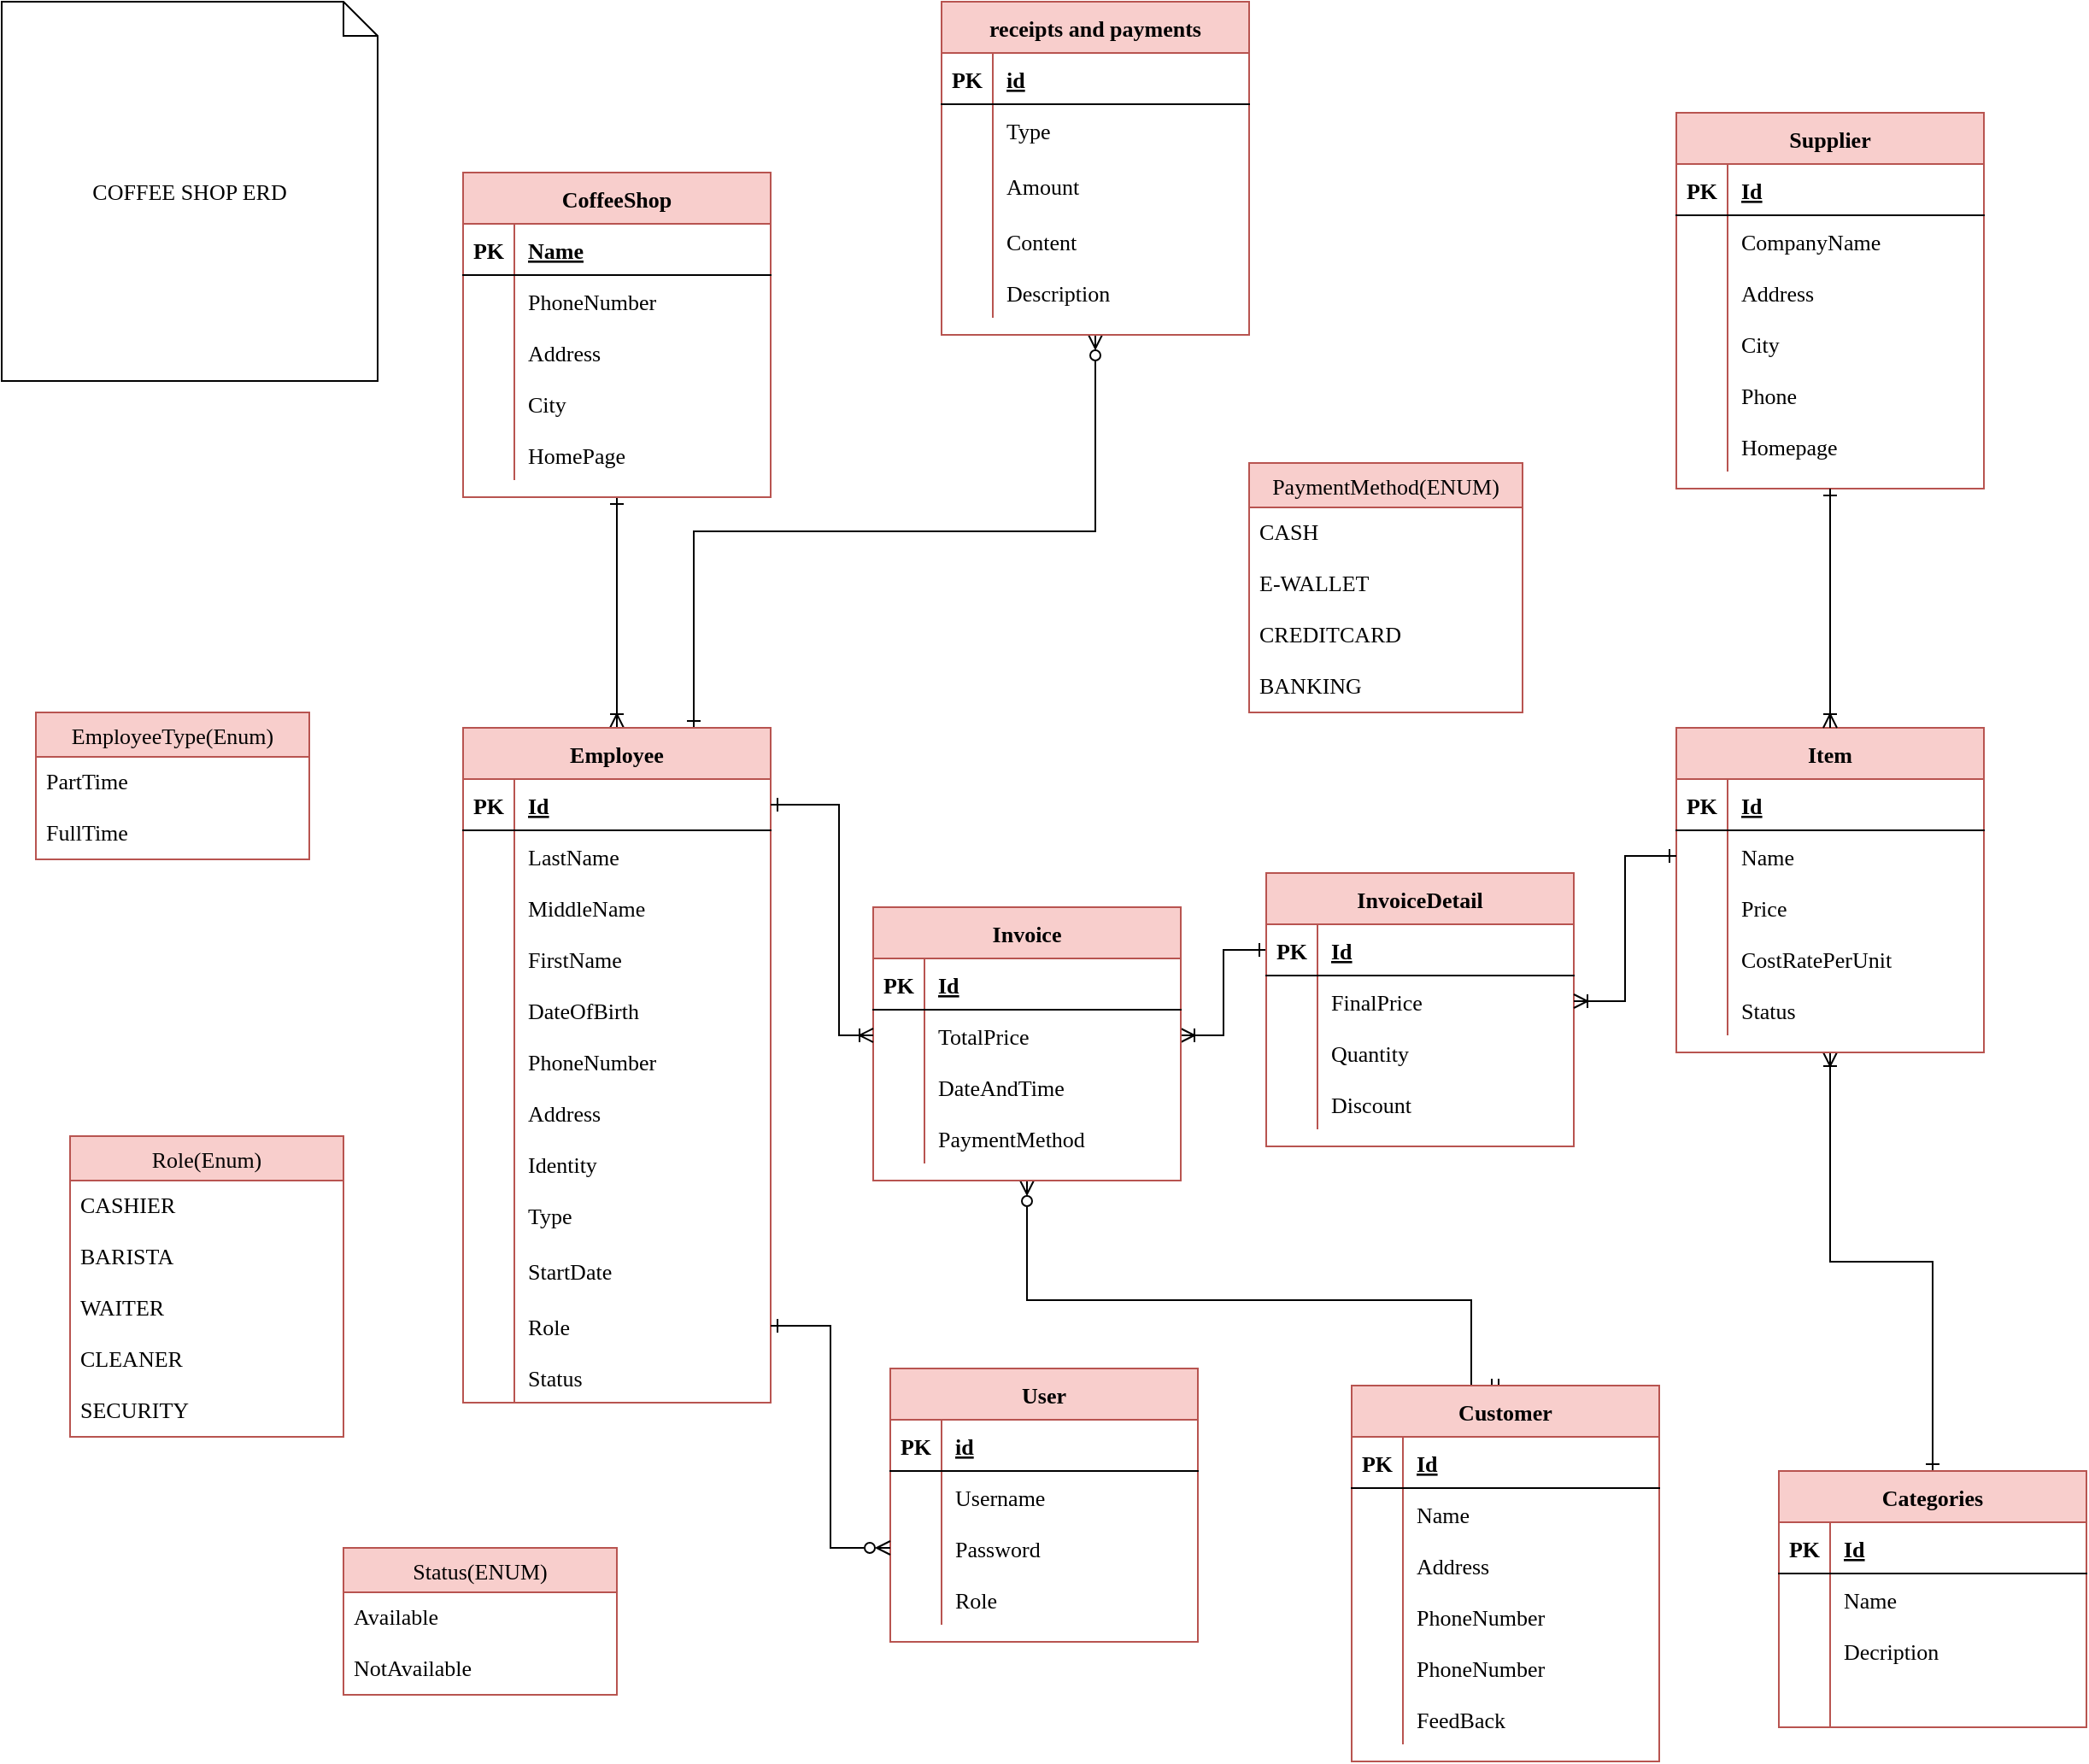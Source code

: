 <mxfile version="18.1.3" type="device"><diagram id="N6wgTk5U_IDgeU-iy5GD" name="Page-1"><mxGraphModel dx="1720" dy="935" grid="1" gridSize="10" guides="1" tooltips="1" connect="1" arrows="1" fold="1" page="1" pageScale="1" pageWidth="850" pageHeight="1100" math="0" shadow="0"><root><mxCell id="0"/><mxCell id="1" parent="0"/><mxCell id="0ik6AhMlrDR1tU_JkuX5-119" value="" style="edgeStyle=orthogonalEdgeStyle;rounded=0;orthogonalLoop=1;jettySize=auto;html=1;exitX=0.5;exitY=1;exitDx=0;exitDy=0;endArrow=ERoneToMany;endFill=0;startArrow=ERone;startFill=0;fontFamily=Comic Sans MS;fontSize=13;" parent="1" source="0ik6AhMlrDR1tU_JkuX5-1" target="0ik6AhMlrDR1tU_JkuX5-14" edge="1"><mxGeometry relative="1" as="geometry"/></mxCell><mxCell id="0ik6AhMlrDR1tU_JkuX5-1" value="CoffeeShop" style="shape=table;startSize=30;container=1;collapsible=1;childLayout=tableLayout;fixedRows=1;rowLines=0;fontStyle=1;align=center;resizeLast=1;fillColor=#f8cecc;strokeColor=#b85450;fontFamily=Comic Sans MS;fontSize=13;" parent="1" vertex="1"><mxGeometry x="290" y="120" width="180" height="190" as="geometry"/></mxCell><mxCell id="0ik6AhMlrDR1tU_JkuX5-2" value="" style="shape=tableRow;horizontal=0;startSize=0;swimlaneHead=0;swimlaneBody=0;fillColor=none;collapsible=0;dropTarget=0;points=[[0,0.5],[1,0.5]];portConstraint=eastwest;top=0;left=0;right=0;bottom=1;fontFamily=Comic Sans MS;fontSize=13;" parent="0ik6AhMlrDR1tU_JkuX5-1" vertex="1"><mxGeometry y="30" width="180" height="30" as="geometry"/></mxCell><mxCell id="0ik6AhMlrDR1tU_JkuX5-3" value="PK" style="shape=partialRectangle;connectable=0;fillColor=none;top=0;left=0;bottom=0;right=0;fontStyle=1;overflow=hidden;fontFamily=Comic Sans MS;fontSize=13;" parent="0ik6AhMlrDR1tU_JkuX5-2" vertex="1"><mxGeometry width="30" height="30" as="geometry"><mxRectangle width="30" height="30" as="alternateBounds"/></mxGeometry></mxCell><mxCell id="0ik6AhMlrDR1tU_JkuX5-4" value="Name" style="shape=partialRectangle;connectable=0;fillColor=none;top=0;left=0;bottom=0;right=0;align=left;spacingLeft=6;fontStyle=5;overflow=hidden;fontFamily=Comic Sans MS;fontSize=13;" parent="0ik6AhMlrDR1tU_JkuX5-2" vertex="1"><mxGeometry x="30" width="150" height="30" as="geometry"><mxRectangle width="150" height="30" as="alternateBounds"/></mxGeometry></mxCell><mxCell id="0ik6AhMlrDR1tU_JkuX5-5" value="" style="shape=tableRow;horizontal=0;startSize=0;swimlaneHead=0;swimlaneBody=0;fillColor=none;collapsible=0;dropTarget=0;points=[[0,0.5],[1,0.5]];portConstraint=eastwest;top=0;left=0;right=0;bottom=0;fontFamily=Comic Sans MS;fontSize=13;" parent="0ik6AhMlrDR1tU_JkuX5-1" vertex="1"><mxGeometry y="60" width="180" height="30" as="geometry"/></mxCell><mxCell id="0ik6AhMlrDR1tU_JkuX5-6" value="" style="shape=partialRectangle;connectable=0;fillColor=none;top=0;left=0;bottom=0;right=0;editable=1;overflow=hidden;fontFamily=Comic Sans MS;fontSize=13;" parent="0ik6AhMlrDR1tU_JkuX5-5" vertex="1"><mxGeometry width="30" height="30" as="geometry"><mxRectangle width="30" height="30" as="alternateBounds"/></mxGeometry></mxCell><mxCell id="0ik6AhMlrDR1tU_JkuX5-7" value="" style="shape=partialRectangle;connectable=0;fillColor=none;top=0;left=0;bottom=0;right=0;align=left;spacingLeft=6;overflow=hidden;fontFamily=Comic Sans MS;fontSize=13;" parent="0ik6AhMlrDR1tU_JkuX5-5" vertex="1"><mxGeometry x="30" width="150" height="30" as="geometry"><mxRectangle width="150" height="30" as="alternateBounds"/></mxGeometry></mxCell><mxCell id="0ik6AhMlrDR1tU_JkuX5-8" value="" style="shape=tableRow;horizontal=0;startSize=0;swimlaneHead=0;swimlaneBody=0;fillColor=none;collapsible=0;dropTarget=0;points=[[0,0.5],[1,0.5]];portConstraint=eastwest;top=0;left=0;right=0;bottom=0;fontFamily=Comic Sans MS;fontSize=13;" parent="0ik6AhMlrDR1tU_JkuX5-1" vertex="1"><mxGeometry y="90" width="180" height="30" as="geometry"/></mxCell><mxCell id="0ik6AhMlrDR1tU_JkuX5-9" value="" style="shape=partialRectangle;connectable=0;fillColor=none;top=0;left=0;bottom=0;right=0;editable=1;overflow=hidden;fontFamily=Comic Sans MS;fontSize=13;" parent="0ik6AhMlrDR1tU_JkuX5-8" vertex="1"><mxGeometry width="30" height="30" as="geometry"><mxRectangle width="30" height="30" as="alternateBounds"/></mxGeometry></mxCell><mxCell id="0ik6AhMlrDR1tU_JkuX5-10" value="Address" style="shape=partialRectangle;connectable=0;fillColor=none;top=0;left=0;bottom=0;right=0;align=left;spacingLeft=6;overflow=hidden;fontFamily=Comic Sans MS;fontSize=13;" parent="0ik6AhMlrDR1tU_JkuX5-8" vertex="1"><mxGeometry x="30" width="150" height="30" as="geometry"><mxRectangle width="150" height="30" as="alternateBounds"/></mxGeometry></mxCell><mxCell id="0ik6AhMlrDR1tU_JkuX5-11" value="" style="shape=tableRow;horizontal=0;startSize=0;swimlaneHead=0;swimlaneBody=0;fillColor=none;collapsible=0;dropTarget=0;points=[[0,0.5],[1,0.5]];portConstraint=eastwest;top=0;left=0;right=0;bottom=0;fontFamily=Comic Sans MS;fontSize=13;" parent="0ik6AhMlrDR1tU_JkuX5-1" vertex="1"><mxGeometry y="120" width="180" height="30" as="geometry"/></mxCell><mxCell id="0ik6AhMlrDR1tU_JkuX5-12" value="" style="shape=partialRectangle;connectable=0;fillColor=none;top=0;left=0;bottom=0;right=0;editable=1;overflow=hidden;fontFamily=Comic Sans MS;fontSize=13;" parent="0ik6AhMlrDR1tU_JkuX5-11" vertex="1"><mxGeometry width="30" height="30" as="geometry"><mxRectangle width="30" height="30" as="alternateBounds"/></mxGeometry></mxCell><mxCell id="0ik6AhMlrDR1tU_JkuX5-13" value="City" style="shape=partialRectangle;connectable=0;fillColor=none;top=0;left=0;bottom=0;right=0;align=left;spacingLeft=6;overflow=hidden;fontFamily=Comic Sans MS;fontSize=13;" parent="0ik6AhMlrDR1tU_JkuX5-11" vertex="1"><mxGeometry x="30" width="150" height="30" as="geometry"><mxRectangle width="150" height="30" as="alternateBounds"/></mxGeometry></mxCell><mxCell id="0ik6AhMlrDR1tU_JkuX5-279" value="" style="shape=tableRow;horizontal=0;startSize=0;swimlaneHead=0;swimlaneBody=0;fillColor=none;collapsible=0;dropTarget=0;points=[[0,0.5],[1,0.5]];portConstraint=eastwest;top=0;left=0;right=0;bottom=0;fontFamily=Comic Sans MS;fontSize=13;" parent="0ik6AhMlrDR1tU_JkuX5-1" vertex="1"><mxGeometry y="150" width="180" height="30" as="geometry"/></mxCell><mxCell id="0ik6AhMlrDR1tU_JkuX5-280" value="" style="shape=partialRectangle;connectable=0;fillColor=none;top=0;left=0;bottom=0;right=0;editable=1;overflow=hidden;fontFamily=Comic Sans MS;fontSize=13;" parent="0ik6AhMlrDR1tU_JkuX5-279" vertex="1"><mxGeometry width="30" height="30" as="geometry"><mxRectangle width="30" height="30" as="alternateBounds"/></mxGeometry></mxCell><mxCell id="0ik6AhMlrDR1tU_JkuX5-281" value="HomePage" style="shape=partialRectangle;connectable=0;fillColor=none;top=0;left=0;bottom=0;right=0;align=left;spacingLeft=6;overflow=hidden;fontFamily=Comic Sans MS;fontSize=13;" parent="0ik6AhMlrDR1tU_JkuX5-279" vertex="1"><mxGeometry x="30" width="150" height="30" as="geometry"><mxRectangle width="150" height="30" as="alternateBounds"/></mxGeometry></mxCell><mxCell id="NEWWtH95oSSa8paHurd--14" style="edgeStyle=orthogonalEdgeStyle;rounded=0;orthogonalLoop=1;jettySize=auto;html=1;exitX=0.75;exitY=0;exitDx=0;exitDy=0;entryX=0.5;entryY=1;entryDx=0;entryDy=0;endArrow=ERzeroToMany;endFill=0;startArrow=ERone;startFill=0;fontFamily=Comic Sans MS;fontSize=13;" edge="1" parent="1" source="0ik6AhMlrDR1tU_JkuX5-14" target="NEWWtH95oSSa8paHurd--1"><mxGeometry relative="1" as="geometry"><mxPoint x="650" y="300" as="targetPoint"/></mxGeometry></mxCell><mxCell id="0ik6AhMlrDR1tU_JkuX5-14" value="Employee" style="shape=table;startSize=30;container=1;collapsible=1;childLayout=tableLayout;fixedRows=1;rowLines=0;fontStyle=1;align=center;resizeLast=1;fillColor=#f8cecc;strokeColor=#b85450;fontFamily=Comic Sans MS;fontSize=13;" parent="1" vertex="1"><mxGeometry x="290" y="445" width="180" height="395" as="geometry"/></mxCell><mxCell id="0ik6AhMlrDR1tU_JkuX5-15" value="" style="shape=tableRow;horizontal=0;startSize=0;swimlaneHead=0;swimlaneBody=0;fillColor=none;collapsible=0;dropTarget=0;points=[[0,0.5],[1,0.5]];portConstraint=eastwest;top=0;left=0;right=0;bottom=1;fontFamily=Comic Sans MS;fontSize=13;" parent="0ik6AhMlrDR1tU_JkuX5-14" vertex="1"><mxGeometry y="30" width="180" height="30" as="geometry"/></mxCell><mxCell id="0ik6AhMlrDR1tU_JkuX5-16" value="PK" style="shape=partialRectangle;connectable=0;fillColor=none;top=0;left=0;bottom=0;right=0;fontStyle=1;overflow=hidden;fontFamily=Comic Sans MS;fontSize=13;" parent="0ik6AhMlrDR1tU_JkuX5-15" vertex="1"><mxGeometry width="30" height="30" as="geometry"><mxRectangle width="30" height="30" as="alternateBounds"/></mxGeometry></mxCell><mxCell id="0ik6AhMlrDR1tU_JkuX5-17" value="Id" style="shape=partialRectangle;connectable=0;fillColor=none;top=0;left=0;bottom=0;right=0;align=left;spacingLeft=6;fontStyle=5;overflow=hidden;fontFamily=Comic Sans MS;fontSize=13;" parent="0ik6AhMlrDR1tU_JkuX5-15" vertex="1"><mxGeometry x="30" width="150" height="30" as="geometry"><mxRectangle width="150" height="30" as="alternateBounds"/></mxGeometry></mxCell><mxCell id="0ik6AhMlrDR1tU_JkuX5-18" value="" style="shape=tableRow;horizontal=0;startSize=0;swimlaneHead=0;swimlaneBody=0;fillColor=none;collapsible=0;dropTarget=0;points=[[0,0.5],[1,0.5]];portConstraint=eastwest;top=0;left=0;right=0;bottom=0;fontFamily=Comic Sans MS;fontSize=13;" parent="0ik6AhMlrDR1tU_JkuX5-14" vertex="1"><mxGeometry y="60" width="180" height="30" as="geometry"/></mxCell><mxCell id="0ik6AhMlrDR1tU_JkuX5-19" value="" style="shape=partialRectangle;connectable=0;fillColor=none;top=0;left=0;bottom=0;right=0;editable=1;overflow=hidden;fontFamily=Comic Sans MS;fontSize=13;" parent="0ik6AhMlrDR1tU_JkuX5-18" vertex="1"><mxGeometry width="30" height="30" as="geometry"><mxRectangle width="30" height="30" as="alternateBounds"/></mxGeometry></mxCell><mxCell id="0ik6AhMlrDR1tU_JkuX5-20" value="LastName" style="shape=partialRectangle;connectable=0;fillColor=none;top=0;left=0;bottom=0;right=0;align=left;spacingLeft=6;overflow=hidden;fontFamily=Comic Sans MS;fontSize=13;" parent="0ik6AhMlrDR1tU_JkuX5-18" vertex="1"><mxGeometry x="30" width="150" height="30" as="geometry"><mxRectangle width="150" height="30" as="alternateBounds"/></mxGeometry></mxCell><mxCell id="0ik6AhMlrDR1tU_JkuX5-21" value="" style="shape=tableRow;horizontal=0;startSize=0;swimlaneHead=0;swimlaneBody=0;fillColor=none;collapsible=0;dropTarget=0;points=[[0,0.5],[1,0.5]];portConstraint=eastwest;top=0;left=0;right=0;bottom=0;fontFamily=Comic Sans MS;fontSize=13;" parent="0ik6AhMlrDR1tU_JkuX5-14" vertex="1"><mxGeometry y="90" width="180" height="30" as="geometry"/></mxCell><mxCell id="0ik6AhMlrDR1tU_JkuX5-22" value="" style="shape=partialRectangle;connectable=0;fillColor=none;top=0;left=0;bottom=0;right=0;editable=1;overflow=hidden;fontFamily=Comic Sans MS;fontSize=13;" parent="0ik6AhMlrDR1tU_JkuX5-21" vertex="1"><mxGeometry width="30" height="30" as="geometry"><mxRectangle width="30" height="30" as="alternateBounds"/></mxGeometry></mxCell><mxCell id="0ik6AhMlrDR1tU_JkuX5-23" value="MiddleName" style="shape=partialRectangle;connectable=0;fillColor=none;top=0;left=0;bottom=0;right=0;align=left;spacingLeft=6;overflow=hidden;fontFamily=Comic Sans MS;fontSize=13;" parent="0ik6AhMlrDR1tU_JkuX5-21" vertex="1"><mxGeometry x="30" width="150" height="30" as="geometry"><mxRectangle width="150" height="30" as="alternateBounds"/></mxGeometry></mxCell><mxCell id="0ik6AhMlrDR1tU_JkuX5-24" value="" style="shape=tableRow;horizontal=0;startSize=0;swimlaneHead=0;swimlaneBody=0;fillColor=none;collapsible=0;dropTarget=0;points=[[0,0.5],[1,0.5]];portConstraint=eastwest;top=0;left=0;right=0;bottom=0;fontFamily=Comic Sans MS;fontSize=13;" parent="0ik6AhMlrDR1tU_JkuX5-14" vertex="1"><mxGeometry y="120" width="180" height="30" as="geometry"/></mxCell><mxCell id="0ik6AhMlrDR1tU_JkuX5-25" value="" style="shape=partialRectangle;connectable=0;fillColor=none;top=0;left=0;bottom=0;right=0;editable=1;overflow=hidden;fontFamily=Comic Sans MS;fontSize=13;" parent="0ik6AhMlrDR1tU_JkuX5-24" vertex="1"><mxGeometry width="30" height="30" as="geometry"><mxRectangle width="30" height="30" as="alternateBounds"/></mxGeometry></mxCell><mxCell id="0ik6AhMlrDR1tU_JkuX5-26" value="FirstName" style="shape=partialRectangle;connectable=0;fillColor=none;top=0;left=0;bottom=0;right=0;align=left;spacingLeft=6;overflow=hidden;fontFamily=Comic Sans MS;fontSize=13;" parent="0ik6AhMlrDR1tU_JkuX5-24" vertex="1"><mxGeometry x="30" width="150" height="30" as="geometry"><mxRectangle width="150" height="30" as="alternateBounds"/></mxGeometry></mxCell><mxCell id="zr-FWxYQImoOya2qVtSL-103" value="" style="shape=tableRow;horizontal=0;startSize=0;swimlaneHead=0;swimlaneBody=0;fillColor=none;collapsible=0;dropTarget=0;points=[[0,0.5],[1,0.5]];portConstraint=eastwest;top=0;left=0;right=0;bottom=0;fontFamily=Comic Sans MS;fontSize=13;" parent="0ik6AhMlrDR1tU_JkuX5-14" vertex="1"><mxGeometry y="150" width="180" height="30" as="geometry"/></mxCell><mxCell id="zr-FWxYQImoOya2qVtSL-104" value="" style="shape=partialRectangle;connectable=0;fillColor=none;top=0;left=0;bottom=0;right=0;editable=1;overflow=hidden;fontFamily=Comic Sans MS;fontSize=13;" parent="zr-FWxYQImoOya2qVtSL-103" vertex="1"><mxGeometry width="30" height="30" as="geometry"><mxRectangle width="30" height="30" as="alternateBounds"/></mxGeometry></mxCell><mxCell id="zr-FWxYQImoOya2qVtSL-105" value="DateOfBirth" style="shape=partialRectangle;connectable=0;fillColor=none;top=0;left=0;bottom=0;right=0;align=left;spacingLeft=6;overflow=hidden;fontFamily=Comic Sans MS;fontSize=13;" parent="zr-FWxYQImoOya2qVtSL-103" vertex="1"><mxGeometry x="30" width="150" height="30" as="geometry"><mxRectangle width="150" height="30" as="alternateBounds"/></mxGeometry></mxCell><mxCell id="0ik6AhMlrDR1tU_JkuX5-255" value="" style="shape=tableRow;horizontal=0;startSize=0;swimlaneHead=0;swimlaneBody=0;fillColor=none;collapsible=0;dropTarget=0;points=[[0,0.5],[1,0.5]];portConstraint=eastwest;top=0;left=0;right=0;bottom=0;fontFamily=Comic Sans MS;fontSize=13;" parent="0ik6AhMlrDR1tU_JkuX5-14" vertex="1"><mxGeometry y="180" width="180" height="30" as="geometry"/></mxCell><mxCell id="0ik6AhMlrDR1tU_JkuX5-256" value="" style="shape=partialRectangle;connectable=0;fillColor=none;top=0;left=0;bottom=0;right=0;editable=1;overflow=hidden;fontFamily=Comic Sans MS;fontSize=13;" parent="0ik6AhMlrDR1tU_JkuX5-255" vertex="1"><mxGeometry width="30" height="30" as="geometry"><mxRectangle width="30" height="30" as="alternateBounds"/></mxGeometry></mxCell><mxCell id="0ik6AhMlrDR1tU_JkuX5-257" value="PhoneNumber" style="shape=partialRectangle;connectable=0;fillColor=none;top=0;left=0;bottom=0;right=0;align=left;spacingLeft=6;overflow=hidden;fontFamily=Comic Sans MS;fontSize=13;" parent="0ik6AhMlrDR1tU_JkuX5-255" vertex="1"><mxGeometry x="30" width="150" height="30" as="geometry"><mxRectangle width="150" height="30" as="alternateBounds"/></mxGeometry></mxCell><mxCell id="0ik6AhMlrDR1tU_JkuX5-258" value="" style="shape=tableRow;horizontal=0;startSize=0;swimlaneHead=0;swimlaneBody=0;fillColor=none;collapsible=0;dropTarget=0;points=[[0,0.5],[1,0.5]];portConstraint=eastwest;top=0;left=0;right=0;bottom=0;fontFamily=Comic Sans MS;fontSize=13;" parent="0ik6AhMlrDR1tU_JkuX5-14" vertex="1"><mxGeometry y="210" width="180" height="30" as="geometry"/></mxCell><mxCell id="0ik6AhMlrDR1tU_JkuX5-259" value="" style="shape=partialRectangle;connectable=0;fillColor=none;top=0;left=0;bottom=0;right=0;editable=1;overflow=hidden;fontFamily=Comic Sans MS;fontSize=13;" parent="0ik6AhMlrDR1tU_JkuX5-258" vertex="1"><mxGeometry width="30" height="30" as="geometry"><mxRectangle width="30" height="30" as="alternateBounds"/></mxGeometry></mxCell><mxCell id="0ik6AhMlrDR1tU_JkuX5-260" value="Address" style="shape=partialRectangle;connectable=0;fillColor=none;top=0;left=0;bottom=0;right=0;align=left;spacingLeft=6;overflow=hidden;fontFamily=Comic Sans MS;fontSize=13;" parent="0ik6AhMlrDR1tU_JkuX5-258" vertex="1"><mxGeometry x="30" width="150" height="30" as="geometry"><mxRectangle width="150" height="30" as="alternateBounds"/></mxGeometry></mxCell><mxCell id="0ik6AhMlrDR1tU_JkuX5-261" value="" style="shape=tableRow;horizontal=0;startSize=0;swimlaneHead=0;swimlaneBody=0;fillColor=none;collapsible=0;dropTarget=0;points=[[0,0.5],[1,0.5]];portConstraint=eastwest;top=0;left=0;right=0;bottom=0;fontFamily=Comic Sans MS;fontSize=13;" parent="0ik6AhMlrDR1tU_JkuX5-14" vertex="1"><mxGeometry y="240" width="180" height="30" as="geometry"/></mxCell><mxCell id="0ik6AhMlrDR1tU_JkuX5-262" value="" style="shape=partialRectangle;connectable=0;fillColor=none;top=0;left=0;bottom=0;right=0;editable=1;overflow=hidden;fontFamily=Comic Sans MS;fontSize=13;" parent="0ik6AhMlrDR1tU_JkuX5-261" vertex="1"><mxGeometry width="30" height="30" as="geometry"><mxRectangle width="30" height="30" as="alternateBounds"/></mxGeometry></mxCell><mxCell id="0ik6AhMlrDR1tU_JkuX5-263" value="Identity" style="shape=partialRectangle;connectable=0;fillColor=none;top=0;left=0;bottom=0;right=0;align=left;spacingLeft=6;overflow=hidden;fontFamily=Comic Sans MS;fontSize=13;" parent="0ik6AhMlrDR1tU_JkuX5-261" vertex="1"><mxGeometry x="30" width="150" height="30" as="geometry"><mxRectangle width="150" height="30" as="alternateBounds"/></mxGeometry></mxCell><mxCell id="0ik6AhMlrDR1tU_JkuX5-264" value="" style="shape=tableRow;horizontal=0;startSize=0;swimlaneHead=0;swimlaneBody=0;fillColor=none;collapsible=0;dropTarget=0;points=[[0,0.5],[1,0.5]];portConstraint=eastwest;top=0;left=0;right=0;bottom=0;fontFamily=Comic Sans MS;fontSize=13;" parent="0ik6AhMlrDR1tU_JkuX5-14" vertex="1"><mxGeometry y="270" width="180" height="30" as="geometry"/></mxCell><mxCell id="0ik6AhMlrDR1tU_JkuX5-265" value="" style="shape=partialRectangle;connectable=0;fillColor=none;top=0;left=0;bottom=0;right=0;editable=1;overflow=hidden;fontFamily=Comic Sans MS;fontSize=13;" parent="0ik6AhMlrDR1tU_JkuX5-264" vertex="1"><mxGeometry width="30" height="30" as="geometry"><mxRectangle width="30" height="30" as="alternateBounds"/></mxGeometry></mxCell><mxCell id="0ik6AhMlrDR1tU_JkuX5-266" value="Type" style="shape=partialRectangle;connectable=0;fillColor=none;top=0;left=0;bottom=0;right=0;align=left;spacingLeft=6;overflow=hidden;fontFamily=Comic Sans MS;fontSize=13;" parent="0ik6AhMlrDR1tU_JkuX5-264" vertex="1"><mxGeometry x="30" width="150" height="30" as="geometry"><mxRectangle width="150" height="30" as="alternateBounds"/></mxGeometry></mxCell><mxCell id="zr-FWxYQImoOya2qVtSL-106" value="" style="shape=tableRow;horizontal=0;startSize=0;swimlaneHead=0;swimlaneBody=0;fillColor=none;collapsible=0;dropTarget=0;points=[[0,0.5],[1,0.5]];portConstraint=eastwest;top=0;left=0;right=0;bottom=0;fontFamily=Comic Sans MS;fontSize=13;" parent="0ik6AhMlrDR1tU_JkuX5-14" vertex="1"><mxGeometry y="300" width="180" height="35" as="geometry"/></mxCell><mxCell id="zr-FWxYQImoOya2qVtSL-107" value="" style="shape=partialRectangle;connectable=0;fillColor=none;top=0;left=0;bottom=0;right=0;editable=1;overflow=hidden;fontFamily=Comic Sans MS;fontSize=13;" parent="zr-FWxYQImoOya2qVtSL-106" vertex="1"><mxGeometry width="30" height="35" as="geometry"><mxRectangle width="30" height="35" as="alternateBounds"/></mxGeometry></mxCell><mxCell id="zr-FWxYQImoOya2qVtSL-108" value="StartDate" style="shape=partialRectangle;connectable=0;fillColor=none;top=0;left=0;bottom=0;right=0;align=left;spacingLeft=6;overflow=hidden;fontFamily=Comic Sans MS;fontSize=13;" parent="zr-FWxYQImoOya2qVtSL-106" vertex="1"><mxGeometry x="30" width="150" height="35" as="geometry"><mxRectangle width="150" height="35" as="alternateBounds"/></mxGeometry></mxCell><mxCell id="2j3mAr7dvC5ASI4nY-Wq-60" value="" style="shape=tableRow;horizontal=0;startSize=0;swimlaneHead=0;swimlaneBody=0;fillColor=none;collapsible=0;dropTarget=0;points=[[0,0.5],[1,0.5]];portConstraint=eastwest;top=0;left=0;right=0;bottom=0;fontFamily=Comic Sans MS;fontSize=13;" parent="0ik6AhMlrDR1tU_JkuX5-14" vertex="1"><mxGeometry y="335" width="180" height="30" as="geometry"/></mxCell><mxCell id="2j3mAr7dvC5ASI4nY-Wq-61" value="" style="shape=partialRectangle;connectable=0;fillColor=none;top=0;left=0;bottom=0;right=0;editable=1;overflow=hidden;fontFamily=Comic Sans MS;fontSize=13;" parent="2j3mAr7dvC5ASI4nY-Wq-60" vertex="1"><mxGeometry width="30" height="30" as="geometry"><mxRectangle width="30" height="30" as="alternateBounds"/></mxGeometry></mxCell><mxCell id="2j3mAr7dvC5ASI4nY-Wq-62" value="Role" style="shape=partialRectangle;connectable=0;fillColor=none;top=0;left=0;bottom=0;right=0;align=left;spacingLeft=6;overflow=hidden;fontFamily=Comic Sans MS;fontSize=13;" parent="2j3mAr7dvC5ASI4nY-Wq-60" vertex="1"><mxGeometry x="30" width="150" height="30" as="geometry"><mxRectangle width="150" height="30" as="alternateBounds"/></mxGeometry></mxCell><mxCell id="2j3mAr7dvC5ASI4nY-Wq-63" value="" style="shape=tableRow;horizontal=0;startSize=0;swimlaneHead=0;swimlaneBody=0;fillColor=none;collapsible=0;dropTarget=0;points=[[0,0.5],[1,0.5]];portConstraint=eastwest;top=0;left=0;right=0;bottom=0;fontFamily=Comic Sans MS;fontSize=13;" parent="0ik6AhMlrDR1tU_JkuX5-14" vertex="1"><mxGeometry y="365" width="180" height="30" as="geometry"/></mxCell><mxCell id="2j3mAr7dvC5ASI4nY-Wq-64" value="" style="shape=partialRectangle;connectable=0;fillColor=none;top=0;left=0;bottom=0;right=0;editable=1;overflow=hidden;fontFamily=Comic Sans MS;fontSize=13;" parent="2j3mAr7dvC5ASI4nY-Wq-63" vertex="1"><mxGeometry width="30" height="30" as="geometry"><mxRectangle width="30" height="30" as="alternateBounds"/></mxGeometry></mxCell><mxCell id="2j3mAr7dvC5ASI4nY-Wq-65" value="Status" style="shape=partialRectangle;connectable=0;fillColor=none;top=0;left=0;bottom=0;right=0;align=left;spacingLeft=6;overflow=hidden;fontFamily=Comic Sans MS;fontSize=13;" parent="2j3mAr7dvC5ASI4nY-Wq-63" vertex="1"><mxGeometry x="30" width="150" height="30" as="geometry"><mxRectangle width="150" height="30" as="alternateBounds"/></mxGeometry></mxCell><mxCell id="0ik6AhMlrDR1tU_JkuX5-81" style="edgeStyle=orthogonalEdgeStyle;rounded=0;orthogonalLoop=1;jettySize=auto;html=1;entryX=0.5;entryY=1;entryDx=0;entryDy=0;endArrow=ERzeroToMany;endFill=0;startArrow=ERmandOne;startFill=0;exitX=0.5;exitY=0;exitDx=0;exitDy=0;fontFamily=Comic Sans MS;fontSize=13;" parent="1" source="0ik6AhMlrDR1tU_JkuX5-27" target="0ik6AhMlrDR1tU_JkuX5-135" edge="1"><mxGeometry relative="1" as="geometry"><mxPoint x="940" y="840" as="sourcePoint"/><Array as="points"><mxPoint x="880" y="780"/><mxPoint x="620" y="780"/></Array><mxPoint x="940" y="570" as="targetPoint"/></mxGeometry></mxCell><mxCell id="0ik6AhMlrDR1tU_JkuX5-27" value="Customer" style="shape=table;startSize=30;container=1;collapsible=1;childLayout=tableLayout;fixedRows=1;rowLines=0;fontStyle=1;align=center;resizeLast=1;fillColor=#f8cecc;strokeColor=#b85450;fontFamily=Comic Sans MS;fontSize=13;" parent="1" vertex="1"><mxGeometry x="810" y="830" width="180" height="220" as="geometry"/></mxCell><mxCell id="0ik6AhMlrDR1tU_JkuX5-28" value="" style="shape=tableRow;horizontal=0;startSize=0;swimlaneHead=0;swimlaneBody=0;fillColor=none;collapsible=0;dropTarget=0;points=[[0,0.5],[1,0.5]];portConstraint=eastwest;top=0;left=0;right=0;bottom=1;fontFamily=Comic Sans MS;fontSize=13;" parent="0ik6AhMlrDR1tU_JkuX5-27" vertex="1"><mxGeometry y="30" width="180" height="30" as="geometry"/></mxCell><mxCell id="0ik6AhMlrDR1tU_JkuX5-29" value="PK" style="shape=partialRectangle;connectable=0;fillColor=none;top=0;left=0;bottom=0;right=0;fontStyle=1;overflow=hidden;fontFamily=Comic Sans MS;fontSize=13;" parent="0ik6AhMlrDR1tU_JkuX5-28" vertex="1"><mxGeometry width="30" height="30" as="geometry"><mxRectangle width="30" height="30" as="alternateBounds"/></mxGeometry></mxCell><mxCell id="0ik6AhMlrDR1tU_JkuX5-30" value="Id" style="shape=partialRectangle;connectable=0;fillColor=none;top=0;left=0;bottom=0;right=0;align=left;spacingLeft=6;fontStyle=5;overflow=hidden;fontFamily=Comic Sans MS;fontSize=13;" parent="0ik6AhMlrDR1tU_JkuX5-28" vertex="1"><mxGeometry x="30" width="150" height="30" as="geometry"><mxRectangle width="150" height="30" as="alternateBounds"/></mxGeometry></mxCell><mxCell id="0ik6AhMlrDR1tU_JkuX5-31" value="" style="shape=tableRow;horizontal=0;startSize=0;swimlaneHead=0;swimlaneBody=0;fillColor=none;collapsible=0;dropTarget=0;points=[[0,0.5],[1,0.5]];portConstraint=eastwest;top=0;left=0;right=0;bottom=0;fontFamily=Comic Sans MS;fontSize=13;" parent="0ik6AhMlrDR1tU_JkuX5-27" vertex="1"><mxGeometry y="60" width="180" height="30" as="geometry"/></mxCell><mxCell id="0ik6AhMlrDR1tU_JkuX5-32" value="" style="shape=partialRectangle;connectable=0;fillColor=none;top=0;left=0;bottom=0;right=0;editable=1;overflow=hidden;fontFamily=Comic Sans MS;fontSize=13;" parent="0ik6AhMlrDR1tU_JkuX5-31" vertex="1"><mxGeometry width="30" height="30" as="geometry"><mxRectangle width="30" height="30" as="alternateBounds"/></mxGeometry></mxCell><mxCell id="0ik6AhMlrDR1tU_JkuX5-33" value="Name" style="shape=partialRectangle;connectable=0;fillColor=none;top=0;left=0;bottom=0;right=0;align=left;spacingLeft=6;overflow=hidden;fontFamily=Comic Sans MS;fontSize=13;" parent="0ik6AhMlrDR1tU_JkuX5-31" vertex="1"><mxGeometry x="30" width="150" height="30" as="geometry"><mxRectangle width="150" height="30" as="alternateBounds"/></mxGeometry></mxCell><mxCell id="0ik6AhMlrDR1tU_JkuX5-34" value="" style="shape=tableRow;horizontal=0;startSize=0;swimlaneHead=0;swimlaneBody=0;fillColor=none;collapsible=0;dropTarget=0;points=[[0,0.5],[1,0.5]];portConstraint=eastwest;top=0;left=0;right=0;bottom=0;fontFamily=Comic Sans MS;fontSize=13;" parent="0ik6AhMlrDR1tU_JkuX5-27" vertex="1"><mxGeometry y="90" width="180" height="30" as="geometry"/></mxCell><mxCell id="0ik6AhMlrDR1tU_JkuX5-35" value="" style="shape=partialRectangle;connectable=0;fillColor=none;top=0;left=0;bottom=0;right=0;editable=1;overflow=hidden;fontFamily=Comic Sans MS;fontSize=13;" parent="0ik6AhMlrDR1tU_JkuX5-34" vertex="1"><mxGeometry width="30" height="30" as="geometry"><mxRectangle width="30" height="30" as="alternateBounds"/></mxGeometry></mxCell><mxCell id="0ik6AhMlrDR1tU_JkuX5-36" value="Address" style="shape=partialRectangle;connectable=0;fillColor=none;top=0;left=0;bottom=0;right=0;align=left;spacingLeft=6;overflow=hidden;fontFamily=Comic Sans MS;fontSize=13;" parent="0ik6AhMlrDR1tU_JkuX5-34" vertex="1"><mxGeometry x="30" width="150" height="30" as="geometry"><mxRectangle width="150" height="30" as="alternateBounds"/></mxGeometry></mxCell><mxCell id="0ik6AhMlrDR1tU_JkuX5-37" value="" style="shape=tableRow;horizontal=0;startSize=0;swimlaneHead=0;swimlaneBody=0;fillColor=none;collapsible=0;dropTarget=0;points=[[0,0.5],[1,0.5]];portConstraint=eastwest;top=0;left=0;right=0;bottom=0;fontFamily=Comic Sans MS;fontSize=13;" parent="0ik6AhMlrDR1tU_JkuX5-27" vertex="1"><mxGeometry y="120" width="180" height="30" as="geometry"/></mxCell><mxCell id="0ik6AhMlrDR1tU_JkuX5-38" value="" style="shape=partialRectangle;connectable=0;fillColor=none;top=0;left=0;bottom=0;right=0;editable=1;overflow=hidden;fontFamily=Comic Sans MS;fontSize=13;" parent="0ik6AhMlrDR1tU_JkuX5-37" vertex="1"><mxGeometry width="30" height="30" as="geometry"><mxRectangle width="30" height="30" as="alternateBounds"/></mxGeometry></mxCell><mxCell id="0ik6AhMlrDR1tU_JkuX5-39" value="PhoneNumber" style="shape=partialRectangle;connectable=0;fillColor=none;top=0;left=0;bottom=0;right=0;align=left;spacingLeft=6;overflow=hidden;fontFamily=Comic Sans MS;fontSize=13;" parent="0ik6AhMlrDR1tU_JkuX5-37" vertex="1"><mxGeometry x="30" width="150" height="30" as="geometry"><mxRectangle width="150" height="30" as="alternateBounds"/></mxGeometry></mxCell><mxCell id="0ik6AhMlrDR1tU_JkuX5-274" value="" style="shape=tableRow;horizontal=0;startSize=0;swimlaneHead=0;swimlaneBody=0;fillColor=none;collapsible=0;dropTarget=0;points=[[0,0.5],[1,0.5]];portConstraint=eastwest;top=0;left=0;right=0;bottom=0;fontFamily=Comic Sans MS;fontSize=13;" parent="0ik6AhMlrDR1tU_JkuX5-27" vertex="1"><mxGeometry y="150" width="180" height="30" as="geometry"/></mxCell><mxCell id="0ik6AhMlrDR1tU_JkuX5-275" value="" style="shape=partialRectangle;connectable=0;fillColor=none;top=0;left=0;bottom=0;right=0;editable=1;overflow=hidden;fontFamily=Comic Sans MS;fontSize=13;" parent="0ik6AhMlrDR1tU_JkuX5-274" vertex="1"><mxGeometry width="30" height="30" as="geometry"><mxRectangle width="30" height="30" as="alternateBounds"/></mxGeometry></mxCell><mxCell id="0ik6AhMlrDR1tU_JkuX5-276" value="PhoneNumber" style="shape=partialRectangle;connectable=0;fillColor=none;top=0;left=0;bottom=0;right=0;align=left;spacingLeft=6;overflow=hidden;fontFamily=Comic Sans MS;fontSize=13;" parent="0ik6AhMlrDR1tU_JkuX5-274" vertex="1"><mxGeometry x="30" width="150" height="30" as="geometry"><mxRectangle width="150" height="30" as="alternateBounds"/></mxGeometry></mxCell><mxCell id="xgCqNkx-CxD6oiDSYdy2-1" value="" style="shape=tableRow;horizontal=0;startSize=0;swimlaneHead=0;swimlaneBody=0;fillColor=none;collapsible=0;dropTarget=0;points=[[0,0.5],[1,0.5]];portConstraint=eastwest;top=0;left=0;right=0;bottom=0;fontFamily=Comic Sans MS;fontSize=13;" parent="0ik6AhMlrDR1tU_JkuX5-27" vertex="1"><mxGeometry y="180" width="180" height="30" as="geometry"/></mxCell><mxCell id="xgCqNkx-CxD6oiDSYdy2-2" value="" style="shape=partialRectangle;connectable=0;fillColor=none;top=0;left=0;bottom=0;right=0;editable=1;overflow=hidden;fontFamily=Comic Sans MS;fontSize=13;" parent="xgCqNkx-CxD6oiDSYdy2-1" vertex="1"><mxGeometry width="30" height="30" as="geometry"><mxRectangle width="30" height="30" as="alternateBounds"/></mxGeometry></mxCell><mxCell id="xgCqNkx-CxD6oiDSYdy2-3" value="FeedBack" style="shape=partialRectangle;connectable=0;fillColor=none;top=0;left=0;bottom=0;right=0;align=left;spacingLeft=6;overflow=hidden;fontFamily=Comic Sans MS;fontSize=13;" parent="xgCqNkx-CxD6oiDSYdy2-1" vertex="1"><mxGeometry x="30" width="150" height="30" as="geometry"><mxRectangle width="150" height="30" as="alternateBounds"/></mxGeometry></mxCell><mxCell id="zr-FWxYQImoOya2qVtSL-86" style="edgeStyle=orthogonalEdgeStyle;rounded=0;orthogonalLoop=1;jettySize=auto;html=1;exitX=0.5;exitY=1;exitDx=0;exitDy=0;startArrow=ERoneToMany;startFill=0;endArrow=ERone;endFill=0;fontFamily=Comic Sans MS;entryX=0.5;entryY=0;entryDx=0;entryDy=0;fontSize=13;" parent="1" source="0ik6AhMlrDR1tU_JkuX5-102" target="zr-FWxYQImoOya2qVtSL-87" edge="1"><mxGeometry relative="1" as="geometry"><mxPoint x="1599.632" y="920" as="targetPoint"/></mxGeometry></mxCell><mxCell id="0ik6AhMlrDR1tU_JkuX5-102" value="Item" style="shape=table;startSize=30;container=1;collapsible=1;childLayout=tableLayout;fixedRows=1;rowLines=0;fontStyle=1;align=center;resizeLast=1;fillColor=#f8cecc;strokeColor=#b85450;fontFamily=Comic Sans MS;fontSize=13;" parent="1" vertex="1"><mxGeometry x="1000" y="445" width="180" height="190.0" as="geometry"/></mxCell><mxCell id="0ik6AhMlrDR1tU_JkuX5-103" value="" style="shape=tableRow;horizontal=0;startSize=0;swimlaneHead=0;swimlaneBody=0;fillColor=none;collapsible=0;dropTarget=0;points=[[0,0.5],[1,0.5]];portConstraint=eastwest;top=0;left=0;right=0;bottom=1;fontFamily=Comic Sans MS;fontSize=13;" parent="0ik6AhMlrDR1tU_JkuX5-102" vertex="1"><mxGeometry y="30" width="180" height="30" as="geometry"/></mxCell><mxCell id="0ik6AhMlrDR1tU_JkuX5-104" value="PK" style="shape=partialRectangle;connectable=0;fillColor=none;top=0;left=0;bottom=0;right=0;fontStyle=1;overflow=hidden;fontFamily=Comic Sans MS;fontSize=13;" parent="0ik6AhMlrDR1tU_JkuX5-103" vertex="1"><mxGeometry width="30" height="30" as="geometry"><mxRectangle width="30" height="30" as="alternateBounds"/></mxGeometry></mxCell><mxCell id="0ik6AhMlrDR1tU_JkuX5-105" value="Id" style="shape=partialRectangle;connectable=0;fillColor=none;top=0;left=0;bottom=0;right=0;align=left;spacingLeft=6;fontStyle=5;overflow=hidden;fontFamily=Comic Sans MS;fontSize=13;" parent="0ik6AhMlrDR1tU_JkuX5-103" vertex="1"><mxGeometry x="30" width="150" height="30" as="geometry"><mxRectangle width="150" height="30" as="alternateBounds"/></mxGeometry></mxCell><mxCell id="0ik6AhMlrDR1tU_JkuX5-106" value="" style="shape=tableRow;horizontal=0;startSize=0;swimlaneHead=0;swimlaneBody=0;fillColor=none;collapsible=0;dropTarget=0;points=[[0,0.5],[1,0.5]];portConstraint=eastwest;top=0;left=0;right=0;bottom=0;fontFamily=Comic Sans MS;fontSize=13;" parent="0ik6AhMlrDR1tU_JkuX5-102" vertex="1"><mxGeometry y="60" width="180" height="30" as="geometry"/></mxCell><mxCell id="0ik6AhMlrDR1tU_JkuX5-107" value="" style="shape=partialRectangle;connectable=0;fillColor=none;top=0;left=0;bottom=0;right=0;editable=1;overflow=hidden;fontFamily=Comic Sans MS;fontSize=13;" parent="0ik6AhMlrDR1tU_JkuX5-106" vertex="1"><mxGeometry width="30" height="30" as="geometry"><mxRectangle width="30" height="30" as="alternateBounds"/></mxGeometry></mxCell><mxCell id="0ik6AhMlrDR1tU_JkuX5-108" value="Name" style="shape=partialRectangle;connectable=0;fillColor=none;top=0;left=0;bottom=0;right=0;align=left;spacingLeft=6;overflow=hidden;fontFamily=Comic Sans MS;fontSize=13;" parent="0ik6AhMlrDR1tU_JkuX5-106" vertex="1"><mxGeometry x="30" width="150" height="30" as="geometry"><mxRectangle width="150" height="30" as="alternateBounds"/></mxGeometry></mxCell><mxCell id="0ik6AhMlrDR1tU_JkuX5-109" value="" style="shape=tableRow;horizontal=0;startSize=0;swimlaneHead=0;swimlaneBody=0;fillColor=none;collapsible=0;dropTarget=0;points=[[0,0.5],[1,0.5]];portConstraint=eastwest;top=0;left=0;right=0;bottom=0;fontFamily=Comic Sans MS;fontSize=13;" parent="0ik6AhMlrDR1tU_JkuX5-102" vertex="1"><mxGeometry y="90" width="180" height="30" as="geometry"/></mxCell><mxCell id="0ik6AhMlrDR1tU_JkuX5-110" value="" style="shape=partialRectangle;connectable=0;fillColor=none;top=0;left=0;bottom=0;right=0;editable=1;overflow=hidden;fontFamily=Comic Sans MS;fontSize=13;" parent="0ik6AhMlrDR1tU_JkuX5-109" vertex="1"><mxGeometry width="30" height="30" as="geometry"><mxRectangle width="30" height="30" as="alternateBounds"/></mxGeometry></mxCell><mxCell id="0ik6AhMlrDR1tU_JkuX5-111" value="Price" style="shape=partialRectangle;connectable=0;fillColor=none;top=0;left=0;bottom=0;right=0;align=left;spacingLeft=6;overflow=hidden;fontFamily=Comic Sans MS;fontSize=13;" parent="0ik6AhMlrDR1tU_JkuX5-109" vertex="1"><mxGeometry x="30" width="150" height="30" as="geometry"><mxRectangle width="150" height="30" as="alternateBounds"/></mxGeometry></mxCell><mxCell id="0ik6AhMlrDR1tU_JkuX5-112" value="" style="shape=tableRow;horizontal=0;startSize=0;swimlaneHead=0;swimlaneBody=0;fillColor=none;collapsible=0;dropTarget=0;points=[[0,0.5],[1,0.5]];portConstraint=eastwest;top=0;left=0;right=0;bottom=0;fontFamily=Comic Sans MS;fontSize=13;" parent="0ik6AhMlrDR1tU_JkuX5-102" vertex="1"><mxGeometry y="120" width="180" height="30" as="geometry"/></mxCell><mxCell id="0ik6AhMlrDR1tU_JkuX5-113" value="" style="shape=partialRectangle;connectable=0;fillColor=none;top=0;left=0;bottom=0;right=0;editable=1;overflow=hidden;fontFamily=Comic Sans MS;fontSize=13;" parent="0ik6AhMlrDR1tU_JkuX5-112" vertex="1"><mxGeometry width="30" height="30" as="geometry"><mxRectangle width="30" height="30" as="alternateBounds"/></mxGeometry></mxCell><mxCell id="0ik6AhMlrDR1tU_JkuX5-114" value="CostRatePerUnit" style="shape=partialRectangle;connectable=0;fillColor=none;top=0;left=0;bottom=0;right=0;align=left;spacingLeft=6;overflow=hidden;fontFamily=Comic Sans MS;fontSize=13;" parent="0ik6AhMlrDR1tU_JkuX5-112" vertex="1"><mxGeometry x="30" width="150" height="30" as="geometry"><mxRectangle width="150" height="30" as="alternateBounds"/></mxGeometry></mxCell><mxCell id="zr-FWxYQImoOya2qVtSL-69" value="" style="shape=tableRow;horizontal=0;startSize=0;swimlaneHead=0;swimlaneBody=0;fillColor=none;collapsible=0;dropTarget=0;points=[[0,0.5],[1,0.5]];portConstraint=eastwest;top=0;left=0;right=0;bottom=0;fontFamily=Comic Sans MS;fontSize=13;" parent="0ik6AhMlrDR1tU_JkuX5-102" vertex="1"><mxGeometry y="150" width="180" height="30" as="geometry"/></mxCell><mxCell id="zr-FWxYQImoOya2qVtSL-70" value="" style="shape=partialRectangle;connectable=0;fillColor=none;top=0;left=0;bottom=0;right=0;editable=1;overflow=hidden;fontFamily=Comic Sans MS;fontSize=13;" parent="zr-FWxYQImoOya2qVtSL-69" vertex="1"><mxGeometry width="30" height="30" as="geometry"><mxRectangle width="30" height="30" as="alternateBounds"/></mxGeometry></mxCell><mxCell id="zr-FWxYQImoOya2qVtSL-71" value="Status" style="shape=partialRectangle;connectable=0;fillColor=none;top=0;left=0;bottom=0;right=0;align=left;spacingLeft=6;overflow=hidden;fontFamily=Comic Sans MS;fontSize=13;" parent="zr-FWxYQImoOya2qVtSL-69" vertex="1"><mxGeometry x="30" width="150" height="30" as="geometry"><mxRectangle width="150" height="30" as="alternateBounds"/></mxGeometry></mxCell><mxCell id="zr-FWxYQImoOya2qVtSL-65" style="edgeStyle=orthogonalEdgeStyle;rounded=0;orthogonalLoop=1;jettySize=auto;html=1;exitX=1;exitY=0.5;exitDx=0;exitDy=0;entryX=0;entryY=0.5;entryDx=0;entryDy=0;startArrow=ERoneToMany;startFill=0;endArrow=ERone;endFill=0;fontFamily=Comic Sans MS;fontSize=13;" parent="1" source="0ik6AhMlrDR1tU_JkuX5-139" target="zr-FWxYQImoOya2qVtSL-5" edge="1"><mxGeometry relative="1" as="geometry"/></mxCell><mxCell id="0ik6AhMlrDR1tU_JkuX5-135" value="Invoice" style="shape=table;startSize=30;container=1;collapsible=1;childLayout=tableLayout;fixedRows=1;rowLines=0;fontStyle=1;align=center;resizeLast=1;fillColor=#f8cecc;strokeColor=#b85450;fontFamily=Comic Sans MS;fontSize=13;" parent="1" vertex="1"><mxGeometry x="530" y="550" width="180" height="160" as="geometry"/></mxCell><mxCell id="0ik6AhMlrDR1tU_JkuX5-136" value="" style="shape=tableRow;horizontal=0;startSize=0;swimlaneHead=0;swimlaneBody=0;fillColor=none;collapsible=0;dropTarget=0;points=[[0,0.5],[1,0.5]];portConstraint=eastwest;top=0;left=0;right=0;bottom=1;fontFamily=Comic Sans MS;fontSize=13;" parent="0ik6AhMlrDR1tU_JkuX5-135" vertex="1"><mxGeometry y="30" width="180" height="30" as="geometry"/></mxCell><mxCell id="0ik6AhMlrDR1tU_JkuX5-137" value="PK" style="shape=partialRectangle;connectable=0;fillColor=none;top=0;left=0;bottom=0;right=0;fontStyle=1;overflow=hidden;fontFamily=Comic Sans MS;fontSize=13;" parent="0ik6AhMlrDR1tU_JkuX5-136" vertex="1"><mxGeometry width="30" height="30" as="geometry"><mxRectangle width="30" height="30" as="alternateBounds"/></mxGeometry></mxCell><mxCell id="0ik6AhMlrDR1tU_JkuX5-138" value="Id" style="shape=partialRectangle;connectable=0;fillColor=none;top=0;left=0;bottom=0;right=0;align=left;spacingLeft=6;fontStyle=5;overflow=hidden;fontFamily=Comic Sans MS;fontSize=13;" parent="0ik6AhMlrDR1tU_JkuX5-136" vertex="1"><mxGeometry x="30" width="150" height="30" as="geometry"><mxRectangle width="150" height="30" as="alternateBounds"/></mxGeometry></mxCell><mxCell id="0ik6AhMlrDR1tU_JkuX5-139" value="" style="shape=tableRow;horizontal=0;startSize=0;swimlaneHead=0;swimlaneBody=0;fillColor=none;collapsible=0;dropTarget=0;points=[[0,0.5],[1,0.5]];portConstraint=eastwest;top=0;left=0;right=0;bottom=0;fontFamily=Comic Sans MS;fontSize=13;" parent="0ik6AhMlrDR1tU_JkuX5-135" vertex="1"><mxGeometry y="60" width="180" height="30" as="geometry"/></mxCell><mxCell id="0ik6AhMlrDR1tU_JkuX5-140" value="" style="shape=partialRectangle;connectable=0;fillColor=none;top=0;left=0;bottom=0;right=0;editable=1;overflow=hidden;fontFamily=Comic Sans MS;fontSize=13;" parent="0ik6AhMlrDR1tU_JkuX5-139" vertex="1"><mxGeometry width="30" height="30" as="geometry"><mxRectangle width="30" height="30" as="alternateBounds"/></mxGeometry></mxCell><mxCell id="0ik6AhMlrDR1tU_JkuX5-141" value="TotalPrice" style="shape=partialRectangle;connectable=0;fillColor=none;top=0;left=0;bottom=0;right=0;align=left;spacingLeft=6;overflow=hidden;fontFamily=Comic Sans MS;fontSize=13;" parent="0ik6AhMlrDR1tU_JkuX5-139" vertex="1"><mxGeometry x="30" width="150" height="30" as="geometry"><mxRectangle width="150" height="30" as="alternateBounds"/></mxGeometry></mxCell><mxCell id="0ik6AhMlrDR1tU_JkuX5-142" value="" style="shape=tableRow;horizontal=0;startSize=0;swimlaneHead=0;swimlaneBody=0;fillColor=none;collapsible=0;dropTarget=0;points=[[0,0.5],[1,0.5]];portConstraint=eastwest;top=0;left=0;right=0;bottom=0;fontFamily=Comic Sans MS;fontSize=13;" parent="0ik6AhMlrDR1tU_JkuX5-135" vertex="1"><mxGeometry y="90" width="180" height="30" as="geometry"/></mxCell><mxCell id="0ik6AhMlrDR1tU_JkuX5-143" value="" style="shape=partialRectangle;connectable=0;fillColor=none;top=0;left=0;bottom=0;right=0;editable=1;overflow=hidden;fontFamily=Comic Sans MS;fontSize=13;" parent="0ik6AhMlrDR1tU_JkuX5-142" vertex="1"><mxGeometry width="30" height="30" as="geometry"><mxRectangle width="30" height="30" as="alternateBounds"/></mxGeometry></mxCell><mxCell id="0ik6AhMlrDR1tU_JkuX5-144" value="DateAndTime" style="shape=partialRectangle;connectable=0;fillColor=none;top=0;left=0;bottom=0;right=0;align=left;spacingLeft=6;overflow=hidden;fontFamily=Comic Sans MS;fontSize=13;" parent="0ik6AhMlrDR1tU_JkuX5-142" vertex="1"><mxGeometry x="30" width="150" height="30" as="geometry"><mxRectangle width="150" height="30" as="alternateBounds"/></mxGeometry></mxCell><mxCell id="0ik6AhMlrDR1tU_JkuX5-145" value="" style="shape=tableRow;horizontal=0;startSize=0;swimlaneHead=0;swimlaneBody=0;fillColor=none;collapsible=0;dropTarget=0;points=[[0,0.5],[1,0.5]];portConstraint=eastwest;top=0;left=0;right=0;bottom=0;fontFamily=Comic Sans MS;fontSize=13;" parent="0ik6AhMlrDR1tU_JkuX5-135" vertex="1"><mxGeometry y="120" width="180" height="30" as="geometry"/></mxCell><mxCell id="0ik6AhMlrDR1tU_JkuX5-146" value="" style="shape=partialRectangle;connectable=0;fillColor=none;top=0;left=0;bottom=0;right=0;editable=1;overflow=hidden;fontFamily=Comic Sans MS;fontSize=13;" parent="0ik6AhMlrDR1tU_JkuX5-145" vertex="1"><mxGeometry width="30" height="30" as="geometry"><mxRectangle width="30" height="30" as="alternateBounds"/></mxGeometry></mxCell><mxCell id="0ik6AhMlrDR1tU_JkuX5-147" value="PaymentMethod" style="shape=partialRectangle;connectable=0;fillColor=none;top=0;left=0;bottom=0;right=0;align=left;spacingLeft=6;overflow=hidden;fontFamily=Comic Sans MS;fontSize=13;" parent="0ik6AhMlrDR1tU_JkuX5-145" vertex="1"><mxGeometry x="30" width="150" height="30" as="geometry"><mxRectangle width="150" height="30" as="alternateBounds"/></mxGeometry></mxCell><mxCell id="0ik6AhMlrDR1tU_JkuX5-151" value="Supplier" style="shape=table;startSize=30;container=1;collapsible=1;childLayout=tableLayout;fixedRows=1;rowLines=0;fontStyle=1;align=center;resizeLast=1;fillColor=#f8cecc;strokeColor=#b85450;fontFamily=Comic Sans MS;fontSize=13;" parent="1" vertex="1"><mxGeometry x="1000" y="85" width="180" height="220" as="geometry"/></mxCell><mxCell id="0ik6AhMlrDR1tU_JkuX5-152" value="" style="shape=tableRow;horizontal=0;startSize=0;swimlaneHead=0;swimlaneBody=0;fillColor=none;collapsible=0;dropTarget=0;points=[[0,0.5],[1,0.5]];portConstraint=eastwest;top=0;left=0;right=0;bottom=1;fontFamily=Comic Sans MS;fontSize=13;" parent="0ik6AhMlrDR1tU_JkuX5-151" vertex="1"><mxGeometry y="30" width="180" height="30" as="geometry"/></mxCell><mxCell id="0ik6AhMlrDR1tU_JkuX5-153" value="PK" style="shape=partialRectangle;connectable=0;fillColor=none;top=0;left=0;bottom=0;right=0;fontStyle=1;overflow=hidden;fontFamily=Comic Sans MS;fontSize=13;" parent="0ik6AhMlrDR1tU_JkuX5-152" vertex="1"><mxGeometry width="30" height="30" as="geometry"><mxRectangle width="30" height="30" as="alternateBounds"/></mxGeometry></mxCell><mxCell id="0ik6AhMlrDR1tU_JkuX5-154" value="Id" style="shape=partialRectangle;connectable=0;fillColor=none;top=0;left=0;bottom=0;right=0;align=left;spacingLeft=6;fontStyle=5;overflow=hidden;fontFamily=Comic Sans MS;fontSize=13;" parent="0ik6AhMlrDR1tU_JkuX5-152" vertex="1"><mxGeometry x="30" width="150" height="30" as="geometry"><mxRectangle width="150" height="30" as="alternateBounds"/></mxGeometry></mxCell><mxCell id="0ik6AhMlrDR1tU_JkuX5-155" value="" style="shape=tableRow;horizontal=0;startSize=0;swimlaneHead=0;swimlaneBody=0;fillColor=none;collapsible=0;dropTarget=0;points=[[0,0.5],[1,0.5]];portConstraint=eastwest;top=0;left=0;right=0;bottom=0;fontFamily=Comic Sans MS;fontSize=13;" parent="0ik6AhMlrDR1tU_JkuX5-151" vertex="1"><mxGeometry y="60" width="180" height="30" as="geometry"/></mxCell><mxCell id="0ik6AhMlrDR1tU_JkuX5-156" value="" style="shape=partialRectangle;connectable=0;fillColor=none;top=0;left=0;bottom=0;right=0;editable=1;overflow=hidden;fontFamily=Comic Sans MS;fontSize=13;" parent="0ik6AhMlrDR1tU_JkuX5-155" vertex="1"><mxGeometry width="30" height="30" as="geometry"><mxRectangle width="30" height="30" as="alternateBounds"/></mxGeometry></mxCell><mxCell id="0ik6AhMlrDR1tU_JkuX5-157" value="CompanyName" style="shape=partialRectangle;connectable=0;fillColor=none;top=0;left=0;bottom=0;right=0;align=left;spacingLeft=6;overflow=hidden;fontFamily=Comic Sans MS;fontSize=13;" parent="0ik6AhMlrDR1tU_JkuX5-155" vertex="1"><mxGeometry x="30" width="150" height="30" as="geometry"><mxRectangle width="150" height="30" as="alternateBounds"/></mxGeometry></mxCell><mxCell id="0ik6AhMlrDR1tU_JkuX5-158" value="" style="shape=tableRow;horizontal=0;startSize=0;swimlaneHead=0;swimlaneBody=0;fillColor=none;collapsible=0;dropTarget=0;points=[[0,0.5],[1,0.5]];portConstraint=eastwest;top=0;left=0;right=0;bottom=0;fontFamily=Comic Sans MS;fontSize=13;" parent="0ik6AhMlrDR1tU_JkuX5-151" vertex="1"><mxGeometry y="90" width="180" height="30" as="geometry"/></mxCell><mxCell id="0ik6AhMlrDR1tU_JkuX5-159" value="" style="shape=partialRectangle;connectable=0;fillColor=none;top=0;left=0;bottom=0;right=0;editable=1;overflow=hidden;fontFamily=Comic Sans MS;fontSize=13;" parent="0ik6AhMlrDR1tU_JkuX5-158" vertex="1"><mxGeometry width="30" height="30" as="geometry"><mxRectangle width="30" height="30" as="alternateBounds"/></mxGeometry></mxCell><mxCell id="0ik6AhMlrDR1tU_JkuX5-160" value="Address" style="shape=partialRectangle;connectable=0;fillColor=none;top=0;left=0;bottom=0;right=0;align=left;spacingLeft=6;overflow=hidden;fontFamily=Comic Sans MS;fontSize=13;" parent="0ik6AhMlrDR1tU_JkuX5-158" vertex="1"><mxGeometry x="30" width="150" height="30" as="geometry"><mxRectangle width="150" height="30" as="alternateBounds"/></mxGeometry></mxCell><mxCell id="0ik6AhMlrDR1tU_JkuX5-161" value="" style="shape=tableRow;horizontal=0;startSize=0;swimlaneHead=0;swimlaneBody=0;fillColor=none;collapsible=0;dropTarget=0;points=[[0,0.5],[1,0.5]];portConstraint=eastwest;top=0;left=0;right=0;bottom=0;fontFamily=Comic Sans MS;fontSize=13;" parent="0ik6AhMlrDR1tU_JkuX5-151" vertex="1"><mxGeometry y="120" width="180" height="30" as="geometry"/></mxCell><mxCell id="0ik6AhMlrDR1tU_JkuX5-162" value="" style="shape=partialRectangle;connectable=0;fillColor=none;top=0;left=0;bottom=0;right=0;editable=1;overflow=hidden;fontFamily=Comic Sans MS;fontSize=13;" parent="0ik6AhMlrDR1tU_JkuX5-161" vertex="1"><mxGeometry width="30" height="30" as="geometry"><mxRectangle width="30" height="30" as="alternateBounds"/></mxGeometry></mxCell><mxCell id="0ik6AhMlrDR1tU_JkuX5-163" value="City" style="shape=partialRectangle;connectable=0;fillColor=none;top=0;left=0;bottom=0;right=0;align=left;spacingLeft=6;overflow=hidden;fontFamily=Comic Sans MS;fontSize=13;" parent="0ik6AhMlrDR1tU_JkuX5-161" vertex="1"><mxGeometry x="30" width="150" height="30" as="geometry"><mxRectangle width="150" height="30" as="alternateBounds"/></mxGeometry></mxCell><mxCell id="zr-FWxYQImoOya2qVtSL-79" value="" style="shape=tableRow;horizontal=0;startSize=0;swimlaneHead=0;swimlaneBody=0;fillColor=none;collapsible=0;dropTarget=0;points=[[0,0.5],[1,0.5]];portConstraint=eastwest;top=0;left=0;right=0;bottom=0;fontFamily=Comic Sans MS;fontSize=13;" parent="0ik6AhMlrDR1tU_JkuX5-151" vertex="1"><mxGeometry y="150" width="180" height="30" as="geometry"/></mxCell><mxCell id="zr-FWxYQImoOya2qVtSL-80" value="" style="shape=partialRectangle;connectable=0;fillColor=none;top=0;left=0;bottom=0;right=0;editable=1;overflow=hidden;fontFamily=Comic Sans MS;fontSize=13;" parent="zr-FWxYQImoOya2qVtSL-79" vertex="1"><mxGeometry width="30" height="30" as="geometry"><mxRectangle width="30" height="30" as="alternateBounds"/></mxGeometry></mxCell><mxCell id="zr-FWxYQImoOya2qVtSL-81" value="Phone" style="shape=partialRectangle;connectable=0;fillColor=none;top=0;left=0;bottom=0;right=0;align=left;spacingLeft=6;overflow=hidden;fontFamily=Comic Sans MS;fontSize=13;" parent="zr-FWxYQImoOya2qVtSL-79" vertex="1"><mxGeometry x="30" width="150" height="30" as="geometry"><mxRectangle width="150" height="30" as="alternateBounds"/></mxGeometry></mxCell><mxCell id="zr-FWxYQImoOya2qVtSL-82" value="" style="shape=tableRow;horizontal=0;startSize=0;swimlaneHead=0;swimlaneBody=0;fillColor=none;collapsible=0;dropTarget=0;points=[[0,0.5],[1,0.5]];portConstraint=eastwest;top=0;left=0;right=0;bottom=0;fontFamily=Comic Sans MS;fontSize=13;" parent="0ik6AhMlrDR1tU_JkuX5-151" vertex="1"><mxGeometry y="180" width="180" height="30" as="geometry"/></mxCell><mxCell id="zr-FWxYQImoOya2qVtSL-83" value="" style="shape=partialRectangle;connectable=0;fillColor=none;top=0;left=0;bottom=0;right=0;editable=1;overflow=hidden;fontFamily=Comic Sans MS;fontSize=13;" parent="zr-FWxYQImoOya2qVtSL-82" vertex="1"><mxGeometry width="30" height="30" as="geometry"><mxRectangle width="30" height="30" as="alternateBounds"/></mxGeometry></mxCell><mxCell id="zr-FWxYQImoOya2qVtSL-84" value="Homepage" style="shape=partialRectangle;connectable=0;fillColor=none;top=0;left=0;bottom=0;right=0;align=left;spacingLeft=6;overflow=hidden;fontFamily=Comic Sans MS;fontSize=13;" parent="zr-FWxYQImoOya2qVtSL-82" vertex="1"><mxGeometry x="30" width="150" height="30" as="geometry"><mxRectangle width="150" height="30" as="alternateBounds"/></mxGeometry></mxCell><mxCell id="0ik6AhMlrDR1tU_JkuX5-164" style="edgeStyle=orthogonalEdgeStyle;rounded=0;orthogonalLoop=1;jettySize=auto;html=1;exitX=0.5;exitY=0;exitDx=0;exitDy=0;startArrow=ERoneToMany;startFill=0;endArrow=ERone;endFill=0;fontFamily=Comic Sans MS;fontSize=13;" parent="1" source="0ik6AhMlrDR1tU_JkuX5-102" target="0ik6AhMlrDR1tU_JkuX5-151" edge="1"><mxGeometry relative="1" as="geometry"/></mxCell><mxCell id="0ik6AhMlrDR1tU_JkuX5-166" style="edgeStyle=orthogonalEdgeStyle;rounded=0;orthogonalLoop=1;jettySize=auto;html=1;startArrow=ERoneToMany;startFill=0;endArrow=ERone;endFill=0;exitX=0;exitY=0.5;exitDx=0;exitDy=0;fontFamily=Comic Sans MS;entryX=1;entryY=0.5;entryDx=0;entryDy=0;fontSize=13;" parent="1" source="0ik6AhMlrDR1tU_JkuX5-139" target="0ik6AhMlrDR1tU_JkuX5-15" edge="1"><mxGeometry relative="1" as="geometry"><Array as="points"><mxPoint x="510" y="625"/><mxPoint x="510" y="490"/></Array><mxPoint x="850" y="485" as="sourcePoint"/><mxPoint x="520" y="690" as="targetPoint"/></mxGeometry></mxCell><mxCell id="0ik6AhMlrDR1tU_JkuX5-227" value="Role(Enum)" style="swimlane;fontStyle=0;childLayout=stackLayout;horizontal=1;startSize=26;horizontalStack=0;resizeParent=1;resizeParentMax=0;resizeLast=0;collapsible=1;marginBottom=0;align=center;fontSize=13;fillColor=#f8cecc;strokeColor=#b85450;fontFamily=Comic Sans MS;" parent="1" vertex="1"><mxGeometry x="60" y="684" width="160" height="176" as="geometry"/></mxCell><mxCell id="0ik6AhMlrDR1tU_JkuX5-228" value="CASHIER&#10;" style="text;strokeColor=none;fillColor=none;spacingLeft=4;spacingRight=4;overflow=hidden;rotatable=0;points=[[0,0.5],[1,0.5]];portConstraint=eastwest;fontSize=13;fontFamily=Comic Sans MS;" parent="0ik6AhMlrDR1tU_JkuX5-227" vertex="1"><mxGeometry y="26" width="160" height="30" as="geometry"/></mxCell><mxCell id="0ik6AhMlrDR1tU_JkuX5-229" value="BARISTA" style="text;strokeColor=none;fillColor=none;spacingLeft=4;spacingRight=4;overflow=hidden;rotatable=0;points=[[0,0.5],[1,0.5]];portConstraint=eastwest;fontSize=13;fontFamily=Comic Sans MS;" parent="0ik6AhMlrDR1tU_JkuX5-227" vertex="1"><mxGeometry y="56" width="160" height="30" as="geometry"/></mxCell><mxCell id="0ik6AhMlrDR1tU_JkuX5-230" value="WAITER" style="text;strokeColor=none;fillColor=none;spacingLeft=4;spacingRight=4;overflow=hidden;rotatable=0;points=[[0,0.5],[1,0.5]];portConstraint=eastwest;fontSize=13;fontFamily=Comic Sans MS;" parent="0ik6AhMlrDR1tU_JkuX5-227" vertex="1"><mxGeometry y="86" width="160" height="30" as="geometry"/></mxCell><mxCell id="0ik6AhMlrDR1tU_JkuX5-273" value="CLEANER" style="text;strokeColor=none;fillColor=none;spacingLeft=4;spacingRight=4;overflow=hidden;rotatable=0;points=[[0,0.5],[1,0.5]];portConstraint=eastwest;fontSize=13;fontFamily=Comic Sans MS;" parent="0ik6AhMlrDR1tU_JkuX5-227" vertex="1"><mxGeometry y="116" width="160" height="30" as="geometry"/></mxCell><mxCell id="0ik6AhMlrDR1tU_JkuX5-278" value="SECURITY" style="text;strokeColor=none;fillColor=none;spacingLeft=4;spacingRight=4;overflow=hidden;rotatable=0;points=[[0,0.5],[1,0.5]];portConstraint=eastwest;fontSize=13;fontFamily=Comic Sans MS;" parent="0ik6AhMlrDR1tU_JkuX5-227" vertex="1"><mxGeometry y="146" width="160" height="30" as="geometry"/></mxCell><mxCell id="zr-FWxYQImoOya2qVtSL-4" value="InvoiceDetail" style="shape=table;startSize=30;container=1;collapsible=1;childLayout=tableLayout;fixedRows=1;rowLines=0;fontStyle=1;align=center;resizeLast=1;fillColor=#f8cecc;strokeColor=#b85450;fontFamily=Comic Sans MS;fontSize=13;" parent="1" vertex="1"><mxGeometry x="760" y="530" width="180" height="160.0" as="geometry"/></mxCell><mxCell id="zr-FWxYQImoOya2qVtSL-5" value="" style="shape=tableRow;horizontal=0;startSize=0;swimlaneHead=0;swimlaneBody=0;fillColor=none;collapsible=0;dropTarget=0;points=[[0,0.5],[1,0.5]];portConstraint=eastwest;top=0;left=0;right=0;bottom=1;fontFamily=Comic Sans MS;fontSize=13;" parent="zr-FWxYQImoOya2qVtSL-4" vertex="1"><mxGeometry y="30" width="180" height="30" as="geometry"/></mxCell><mxCell id="zr-FWxYQImoOya2qVtSL-6" value="PK" style="shape=partialRectangle;connectable=0;fillColor=none;top=0;left=0;bottom=0;right=0;fontStyle=1;overflow=hidden;fontFamily=Comic Sans MS;fontSize=13;" parent="zr-FWxYQImoOya2qVtSL-5" vertex="1"><mxGeometry width="30" height="30" as="geometry"><mxRectangle width="30" height="30" as="alternateBounds"/></mxGeometry></mxCell><mxCell id="zr-FWxYQImoOya2qVtSL-7" value="Id" style="shape=partialRectangle;connectable=0;fillColor=none;top=0;left=0;bottom=0;right=0;align=left;spacingLeft=6;fontStyle=5;overflow=hidden;fontFamily=Comic Sans MS;fontSize=13;" parent="zr-FWxYQImoOya2qVtSL-5" vertex="1"><mxGeometry x="30" width="150" height="30" as="geometry"><mxRectangle width="150" height="30" as="alternateBounds"/></mxGeometry></mxCell><mxCell id="zr-FWxYQImoOya2qVtSL-8" value="" style="shape=tableRow;horizontal=0;startSize=0;swimlaneHead=0;swimlaneBody=0;fillColor=none;collapsible=0;dropTarget=0;points=[[0,0.5],[1,0.5]];portConstraint=eastwest;top=0;left=0;right=0;bottom=0;fontFamily=Comic Sans MS;fontSize=13;" parent="zr-FWxYQImoOya2qVtSL-4" vertex="1"><mxGeometry y="60" width="180" height="30" as="geometry"/></mxCell><mxCell id="zr-FWxYQImoOya2qVtSL-9" value="" style="shape=partialRectangle;connectable=0;fillColor=none;top=0;left=0;bottom=0;right=0;editable=1;overflow=hidden;fontFamily=Comic Sans MS;fontSize=13;" parent="zr-FWxYQImoOya2qVtSL-8" vertex="1"><mxGeometry width="30" height="30" as="geometry"><mxRectangle width="30" height="30" as="alternateBounds"/></mxGeometry></mxCell><mxCell id="zr-FWxYQImoOya2qVtSL-10" value="FinalPrice" style="shape=partialRectangle;connectable=0;fillColor=none;top=0;left=0;bottom=0;right=0;align=left;spacingLeft=6;overflow=hidden;fontFamily=Comic Sans MS;fontSize=13;" parent="zr-FWxYQImoOya2qVtSL-8" vertex="1"><mxGeometry x="30" width="150" height="30" as="geometry"><mxRectangle width="150" height="30" as="alternateBounds"/></mxGeometry></mxCell><mxCell id="zr-FWxYQImoOya2qVtSL-11" value="" style="shape=tableRow;horizontal=0;startSize=0;swimlaneHead=0;swimlaneBody=0;fillColor=none;collapsible=0;dropTarget=0;points=[[0,0.5],[1,0.5]];portConstraint=eastwest;top=0;left=0;right=0;bottom=0;fontFamily=Comic Sans MS;fontSize=13;" parent="zr-FWxYQImoOya2qVtSL-4" vertex="1"><mxGeometry y="90" width="180" height="30" as="geometry"/></mxCell><mxCell id="zr-FWxYQImoOya2qVtSL-12" value="" style="shape=partialRectangle;connectable=0;fillColor=none;top=0;left=0;bottom=0;right=0;editable=1;overflow=hidden;fontFamily=Comic Sans MS;fontSize=13;" parent="zr-FWxYQImoOya2qVtSL-11" vertex="1"><mxGeometry width="30" height="30" as="geometry"><mxRectangle width="30" height="30" as="alternateBounds"/></mxGeometry></mxCell><mxCell id="zr-FWxYQImoOya2qVtSL-13" value="Quantity" style="shape=partialRectangle;connectable=0;fillColor=none;top=0;left=0;bottom=0;right=0;align=left;spacingLeft=6;overflow=hidden;fontFamily=Comic Sans MS;fontSize=13;" parent="zr-FWxYQImoOya2qVtSL-11" vertex="1"><mxGeometry x="30" width="150" height="30" as="geometry"><mxRectangle width="150" height="30" as="alternateBounds"/></mxGeometry></mxCell><mxCell id="zr-FWxYQImoOya2qVtSL-14" value="" style="shape=tableRow;horizontal=0;startSize=0;swimlaneHead=0;swimlaneBody=0;fillColor=none;collapsible=0;dropTarget=0;points=[[0,0.5],[1,0.5]];portConstraint=eastwest;top=0;left=0;right=0;bottom=0;fontFamily=Comic Sans MS;fontSize=13;" parent="zr-FWxYQImoOya2qVtSL-4" vertex="1"><mxGeometry y="120" width="180" height="30" as="geometry"/></mxCell><mxCell id="zr-FWxYQImoOya2qVtSL-15" value="" style="shape=partialRectangle;connectable=0;fillColor=none;top=0;left=0;bottom=0;right=0;editable=1;overflow=hidden;fontFamily=Comic Sans MS;fontSize=13;" parent="zr-FWxYQImoOya2qVtSL-14" vertex="1"><mxGeometry width="30" height="30" as="geometry"><mxRectangle width="30" height="30" as="alternateBounds"/></mxGeometry></mxCell><mxCell id="zr-FWxYQImoOya2qVtSL-16" value="Discount" style="shape=partialRectangle;connectable=0;fillColor=none;top=0;left=0;bottom=0;right=0;align=left;spacingLeft=6;overflow=hidden;fontFamily=Comic Sans MS;fontSize=13;" parent="zr-FWxYQImoOya2qVtSL-14" vertex="1"><mxGeometry x="30" width="150" height="30" as="geometry"><mxRectangle width="150" height="30" as="alternateBounds"/></mxGeometry></mxCell><mxCell id="zr-FWxYQImoOya2qVtSL-21" style="edgeStyle=orthogonalEdgeStyle;rounded=0;orthogonalLoop=1;jettySize=auto;html=1;exitX=0;exitY=0.5;exitDx=0;exitDy=0;entryX=1;entryY=0.5;entryDx=0;entryDy=0;startArrow=ERone;startFill=0;endArrow=ERoneToMany;endFill=0;fontFamily=Comic Sans MS;fontSize=13;" parent="1" source="0ik6AhMlrDR1tU_JkuX5-106" target="zr-FWxYQImoOya2qVtSL-8" edge="1"><mxGeometry relative="1" as="geometry"/></mxCell><mxCell id="zr-FWxYQImoOya2qVtSL-72" value="Status(ENUM)" style="swimlane;fontStyle=0;childLayout=stackLayout;horizontal=1;startSize=26;horizontalStack=0;resizeParent=1;resizeParentMax=0;resizeLast=0;collapsible=1;marginBottom=0;align=center;fontSize=13;fillColor=#f8cecc;strokeColor=#b85450;fontFamily=Comic Sans MS;" parent="1" vertex="1"><mxGeometry x="220" y="925" width="160" height="86" as="geometry"/></mxCell><mxCell id="zr-FWxYQImoOya2qVtSL-73" value="Available" style="text;strokeColor=none;fillColor=none;spacingLeft=4;spacingRight=4;overflow=hidden;rotatable=0;points=[[0,0.5],[1,0.5]];portConstraint=eastwest;fontSize=13;fontFamily=Comic Sans MS;" parent="zr-FWxYQImoOya2qVtSL-72" vertex="1"><mxGeometry y="26" width="160" height="30" as="geometry"/></mxCell><mxCell id="zr-FWxYQImoOya2qVtSL-74" value="NotAvailable" style="text;strokeColor=none;fillColor=none;spacingLeft=4;spacingRight=4;overflow=hidden;rotatable=0;points=[[0,0.5],[1,0.5]];portConstraint=eastwest;fontSize=13;fontFamily=Comic Sans MS;" parent="zr-FWxYQImoOya2qVtSL-72" vertex="1"><mxGeometry y="56" width="160" height="30" as="geometry"/></mxCell><mxCell id="2j3mAr7dvC5ASI4nY-Wq-53" value="EmployeeType(Enum)" style="swimlane;fontStyle=0;childLayout=stackLayout;horizontal=1;startSize=26;horizontalStack=0;resizeParent=1;resizeParentMax=0;resizeLast=0;collapsible=1;marginBottom=0;align=center;fontSize=13;fillColor=#f8cecc;strokeColor=#b85450;fontFamily=Comic Sans MS;" parent="1" vertex="1"><mxGeometry x="40" y="436" width="160" height="86" as="geometry"/></mxCell><mxCell id="2j3mAr7dvC5ASI4nY-Wq-54" value="PartTime" style="text;strokeColor=none;fillColor=none;spacingLeft=4;spacingRight=4;overflow=hidden;rotatable=0;points=[[0,0.5],[1,0.5]];portConstraint=eastwest;fontSize=13;fontFamily=Comic Sans MS;" parent="2j3mAr7dvC5ASI4nY-Wq-53" vertex="1"><mxGeometry y="26" width="160" height="30" as="geometry"/></mxCell><mxCell id="2j3mAr7dvC5ASI4nY-Wq-55" value="FullTime" style="text;strokeColor=none;fillColor=none;spacingLeft=4;spacingRight=4;overflow=hidden;rotatable=0;points=[[0,0.5],[1,0.5]];portConstraint=eastwest;fontSize=13;fontFamily=Comic Sans MS;" parent="2j3mAr7dvC5ASI4nY-Wq-53" vertex="1"><mxGeometry y="56" width="160" height="30" as="geometry"/></mxCell><mxCell id="zr-FWxYQImoOya2qVtSL-85" value="PhoneNumber" style="shape=partialRectangle;connectable=0;fillColor=none;top=0;left=0;bottom=0;right=0;align=left;spacingLeft=6;overflow=hidden;fontFamily=Comic Sans MS;fontSize=13;" parent="1" vertex="1"><mxGeometry x="320" y="180" width="150" height="30" as="geometry"><mxRectangle width="150" height="30" as="alternateBounds"/></mxGeometry></mxCell><mxCell id="zr-FWxYQImoOya2qVtSL-87" value="Categories" style="shape=table;startSize=30;container=1;collapsible=1;childLayout=tableLayout;fixedRows=1;rowLines=0;fontStyle=1;align=center;resizeLast=1;fillColor=#f8cecc;strokeColor=#b85450;fontFamily=Comic Sans MS;fontSize=13;" parent="1" vertex="1"><mxGeometry x="1060" y="880" width="180" height="150" as="geometry"/></mxCell><mxCell id="zr-FWxYQImoOya2qVtSL-88" value="" style="shape=tableRow;horizontal=0;startSize=0;swimlaneHead=0;swimlaneBody=0;fillColor=none;collapsible=0;dropTarget=0;points=[[0,0.5],[1,0.5]];portConstraint=eastwest;top=0;left=0;right=0;bottom=1;fontFamily=Comic Sans MS;fontSize=13;" parent="zr-FWxYQImoOya2qVtSL-87" vertex="1"><mxGeometry y="30" width="180" height="30" as="geometry"/></mxCell><mxCell id="zr-FWxYQImoOya2qVtSL-89" value="PK" style="shape=partialRectangle;connectable=0;fillColor=none;top=0;left=0;bottom=0;right=0;fontStyle=1;overflow=hidden;fontFamily=Comic Sans MS;fontSize=13;" parent="zr-FWxYQImoOya2qVtSL-88" vertex="1"><mxGeometry width="30" height="30" as="geometry"><mxRectangle width="30" height="30" as="alternateBounds"/></mxGeometry></mxCell><mxCell id="zr-FWxYQImoOya2qVtSL-90" value="Id" style="shape=partialRectangle;connectable=0;fillColor=none;top=0;left=0;bottom=0;right=0;align=left;spacingLeft=6;fontStyle=5;overflow=hidden;fontFamily=Comic Sans MS;fontSize=13;" parent="zr-FWxYQImoOya2qVtSL-88" vertex="1"><mxGeometry x="30" width="150" height="30" as="geometry"><mxRectangle width="150" height="30" as="alternateBounds"/></mxGeometry></mxCell><mxCell id="zr-FWxYQImoOya2qVtSL-91" value="" style="shape=tableRow;horizontal=0;startSize=0;swimlaneHead=0;swimlaneBody=0;fillColor=none;collapsible=0;dropTarget=0;points=[[0,0.5],[1,0.5]];portConstraint=eastwest;top=0;left=0;right=0;bottom=0;fontFamily=Comic Sans MS;fontSize=13;" parent="zr-FWxYQImoOya2qVtSL-87" vertex="1"><mxGeometry y="60" width="180" height="30" as="geometry"/></mxCell><mxCell id="zr-FWxYQImoOya2qVtSL-92" value="" style="shape=partialRectangle;connectable=0;fillColor=none;top=0;left=0;bottom=0;right=0;editable=1;overflow=hidden;fontFamily=Comic Sans MS;fontSize=13;" parent="zr-FWxYQImoOya2qVtSL-91" vertex="1"><mxGeometry width="30" height="30" as="geometry"><mxRectangle width="30" height="30" as="alternateBounds"/></mxGeometry></mxCell><mxCell id="zr-FWxYQImoOya2qVtSL-93" value="Name" style="shape=partialRectangle;connectable=0;fillColor=none;top=0;left=0;bottom=0;right=0;align=left;spacingLeft=6;overflow=hidden;fontFamily=Comic Sans MS;fontSize=13;" parent="zr-FWxYQImoOya2qVtSL-91" vertex="1"><mxGeometry x="30" width="150" height="30" as="geometry"><mxRectangle width="150" height="30" as="alternateBounds"/></mxGeometry></mxCell><mxCell id="zr-FWxYQImoOya2qVtSL-94" value="" style="shape=tableRow;horizontal=0;startSize=0;swimlaneHead=0;swimlaneBody=0;fillColor=none;collapsible=0;dropTarget=0;points=[[0,0.5],[1,0.5]];portConstraint=eastwest;top=0;left=0;right=0;bottom=0;fontFamily=Comic Sans MS;fontSize=13;" parent="zr-FWxYQImoOya2qVtSL-87" vertex="1"><mxGeometry y="90" width="180" height="30" as="geometry"/></mxCell><mxCell id="zr-FWxYQImoOya2qVtSL-95" value="" style="shape=partialRectangle;connectable=0;fillColor=none;top=0;left=0;bottom=0;right=0;editable=1;overflow=hidden;fontFamily=Comic Sans MS;fontSize=13;" parent="zr-FWxYQImoOya2qVtSL-94" vertex="1"><mxGeometry width="30" height="30" as="geometry"><mxRectangle width="30" height="30" as="alternateBounds"/></mxGeometry></mxCell><mxCell id="zr-FWxYQImoOya2qVtSL-96" value="Decription" style="shape=partialRectangle;connectable=0;fillColor=none;top=0;left=0;bottom=0;right=0;align=left;spacingLeft=6;overflow=hidden;fontFamily=Comic Sans MS;fontSize=13;" parent="zr-FWxYQImoOya2qVtSL-94" vertex="1"><mxGeometry x="30" width="150" height="30" as="geometry"><mxRectangle width="150" height="30" as="alternateBounds"/></mxGeometry></mxCell><mxCell id="zr-FWxYQImoOya2qVtSL-97" value="" style="shape=tableRow;horizontal=0;startSize=0;swimlaneHead=0;swimlaneBody=0;fillColor=none;collapsible=0;dropTarget=0;points=[[0,0.5],[1,0.5]];portConstraint=eastwest;top=0;left=0;right=0;bottom=0;fontFamily=Comic Sans MS;fontSize=13;" parent="zr-FWxYQImoOya2qVtSL-87" vertex="1"><mxGeometry y="120" width="180" height="30" as="geometry"/></mxCell><mxCell id="zr-FWxYQImoOya2qVtSL-98" value="" style="shape=partialRectangle;connectable=0;fillColor=none;top=0;left=0;bottom=0;right=0;editable=1;overflow=hidden;fontFamily=Comic Sans MS;fontSize=13;" parent="zr-FWxYQImoOya2qVtSL-97" vertex="1"><mxGeometry width="30" height="30" as="geometry"><mxRectangle width="30" height="30" as="alternateBounds"/></mxGeometry></mxCell><mxCell id="zr-FWxYQImoOya2qVtSL-99" value="" style="shape=partialRectangle;connectable=0;fillColor=none;top=0;left=0;bottom=0;right=0;align=left;spacingLeft=6;overflow=hidden;fontFamily=Comic Sans MS;fontSize=13;" parent="zr-FWxYQImoOya2qVtSL-97" vertex="1"><mxGeometry x="30" width="150" height="30" as="geometry"><mxRectangle width="150" height="30" as="alternateBounds"/></mxGeometry></mxCell><mxCell id="zr-FWxYQImoOya2qVtSL-129" value="PaymentMethod(ENUM)" style="swimlane;fontStyle=0;childLayout=stackLayout;horizontal=1;startSize=26;horizontalStack=0;resizeParent=1;resizeParentMax=0;resizeLast=0;collapsible=1;marginBottom=0;align=center;fontSize=13;fillColor=#f8cecc;strokeColor=#b85450;fontFamily=Comic Sans MS;" parent="1" vertex="1"><mxGeometry x="750" y="290" width="160" height="146" as="geometry"/></mxCell><mxCell id="zr-FWxYQImoOya2qVtSL-130" value="CASH" style="text;strokeColor=none;fillColor=none;spacingLeft=4;spacingRight=4;overflow=hidden;rotatable=0;points=[[0,0.5],[1,0.5]];portConstraint=eastwest;fontSize=13;fontFamily=Comic Sans MS;" parent="zr-FWxYQImoOya2qVtSL-129" vertex="1"><mxGeometry y="26" width="160" height="30" as="geometry"/></mxCell><mxCell id="zr-FWxYQImoOya2qVtSL-132" value="E-WALLET" style="text;strokeColor=none;fillColor=none;spacingLeft=4;spacingRight=4;overflow=hidden;rotatable=0;points=[[0,0.5],[1,0.5]];portConstraint=eastwest;fontSize=13;fontFamily=Comic Sans MS;" parent="zr-FWxYQImoOya2qVtSL-129" vertex="1"><mxGeometry y="56" width="160" height="30" as="geometry"/></mxCell><mxCell id="zr-FWxYQImoOya2qVtSL-133" value="CREDITCARD" style="text;strokeColor=none;fillColor=none;spacingLeft=4;spacingRight=4;overflow=hidden;rotatable=0;points=[[0,0.5],[1,0.5]];portConstraint=eastwest;fontSize=13;fontFamily=Comic Sans MS;" parent="zr-FWxYQImoOya2qVtSL-129" vertex="1"><mxGeometry y="86" width="160" height="30" as="geometry"/></mxCell><mxCell id="zr-FWxYQImoOya2qVtSL-134" value="BANKING" style="text;strokeColor=none;fillColor=none;spacingLeft=4;spacingRight=4;overflow=hidden;rotatable=0;points=[[0,0.5],[1,0.5]];portConstraint=eastwest;fontSize=13;fontFamily=Comic Sans MS;" parent="zr-FWxYQImoOya2qVtSL-129" vertex="1"><mxGeometry y="116" width="160" height="30" as="geometry"/></mxCell><mxCell id="zr-FWxYQImoOya2qVtSL-135" value="COFFEE SHOP ERD" style="shape=note;size=20;whiteSpace=wrap;html=1;fontFamily=Comic Sans MS;fontSize=13;" parent="1" vertex="1"><mxGeometry x="20" y="20" width="220" height="222" as="geometry"/></mxCell><mxCell id="NEWWtH95oSSa8paHurd--1" value="receipts and payments" style="shape=table;startSize=30;container=1;collapsible=1;childLayout=tableLayout;fixedRows=1;rowLines=0;fontStyle=1;align=center;resizeLast=1;fillColor=#f8cecc;strokeColor=#b85450;fontFamily=Comic Sans MS;fontSize=13;" vertex="1" parent="1"><mxGeometry x="570" y="20" width="180" height="195" as="geometry"/></mxCell><mxCell id="NEWWtH95oSSa8paHurd--2" value="" style="shape=tableRow;horizontal=0;startSize=0;swimlaneHead=0;swimlaneBody=0;fillColor=none;collapsible=0;dropTarget=0;points=[[0,0.5],[1,0.5]];portConstraint=eastwest;top=0;left=0;right=0;bottom=1;fontFamily=Comic Sans MS;fontSize=13;" vertex="1" parent="NEWWtH95oSSa8paHurd--1"><mxGeometry y="30" width="180" height="30" as="geometry"/></mxCell><mxCell id="NEWWtH95oSSa8paHurd--3" value="PK" style="shape=partialRectangle;connectable=0;fillColor=none;top=0;left=0;bottom=0;right=0;fontStyle=1;overflow=hidden;fontFamily=Comic Sans MS;fontSize=13;" vertex="1" parent="NEWWtH95oSSa8paHurd--2"><mxGeometry width="30" height="30" as="geometry"><mxRectangle width="30" height="30" as="alternateBounds"/></mxGeometry></mxCell><mxCell id="NEWWtH95oSSa8paHurd--4" value="id" style="shape=partialRectangle;connectable=0;fillColor=none;top=0;left=0;bottom=0;right=0;align=left;spacingLeft=6;fontStyle=5;overflow=hidden;fontFamily=Comic Sans MS;fontSize=13;" vertex="1" parent="NEWWtH95oSSa8paHurd--2"><mxGeometry x="30" width="150" height="30" as="geometry"><mxRectangle width="150" height="30" as="alternateBounds"/></mxGeometry></mxCell><mxCell id="NEWWtH95oSSa8paHurd--5" value="" style="shape=tableRow;horizontal=0;startSize=0;swimlaneHead=0;swimlaneBody=0;fillColor=none;collapsible=0;dropTarget=0;points=[[0,0.5],[1,0.5]];portConstraint=eastwest;top=0;left=0;right=0;bottom=0;fontFamily=Comic Sans MS;fontSize=13;" vertex="1" parent="NEWWtH95oSSa8paHurd--1"><mxGeometry y="60" width="180" height="30" as="geometry"/></mxCell><mxCell id="NEWWtH95oSSa8paHurd--6" value="" style="shape=partialRectangle;connectable=0;fillColor=none;top=0;left=0;bottom=0;right=0;editable=1;overflow=hidden;fontFamily=Comic Sans MS;fontSize=13;" vertex="1" parent="NEWWtH95oSSa8paHurd--5"><mxGeometry width="30" height="30" as="geometry"><mxRectangle width="30" height="30" as="alternateBounds"/></mxGeometry></mxCell><mxCell id="NEWWtH95oSSa8paHurd--7" value="Type" style="shape=partialRectangle;connectable=0;fillColor=none;top=0;left=0;bottom=0;right=0;align=left;spacingLeft=6;overflow=hidden;fontFamily=Comic Sans MS;fontSize=13;" vertex="1" parent="NEWWtH95oSSa8paHurd--5"><mxGeometry x="30" width="150" height="30" as="geometry"><mxRectangle width="150" height="30" as="alternateBounds"/></mxGeometry></mxCell><mxCell id="NEWWtH95oSSa8paHurd--8" value="" style="shape=tableRow;horizontal=0;startSize=0;swimlaneHead=0;swimlaneBody=0;fillColor=none;collapsible=0;dropTarget=0;points=[[0,0.5],[1,0.5]];portConstraint=eastwest;top=0;left=0;right=0;bottom=0;fontFamily=Comic Sans MS;fontSize=13;" vertex="1" parent="NEWWtH95oSSa8paHurd--1"><mxGeometry y="90" width="180" height="35" as="geometry"/></mxCell><mxCell id="NEWWtH95oSSa8paHurd--9" value="" style="shape=partialRectangle;connectable=0;fillColor=none;top=0;left=0;bottom=0;right=0;editable=1;overflow=hidden;fontFamily=Comic Sans MS;fontSize=13;" vertex="1" parent="NEWWtH95oSSa8paHurd--8"><mxGeometry width="30" height="35" as="geometry"><mxRectangle width="30" height="35" as="alternateBounds"/></mxGeometry></mxCell><mxCell id="NEWWtH95oSSa8paHurd--10" value="Amount" style="shape=partialRectangle;connectable=0;fillColor=none;top=0;left=0;bottom=0;right=0;align=left;spacingLeft=6;overflow=hidden;fontFamily=Comic Sans MS;fontSize=13;" vertex="1" parent="NEWWtH95oSSa8paHurd--8"><mxGeometry x="30" width="150" height="35" as="geometry"><mxRectangle width="150" height="35" as="alternateBounds"/></mxGeometry></mxCell><mxCell id="NEWWtH95oSSa8paHurd--15" value="" style="shape=tableRow;horizontal=0;startSize=0;swimlaneHead=0;swimlaneBody=0;fillColor=none;collapsible=0;dropTarget=0;points=[[0,0.5],[1,0.5]];portConstraint=eastwest;top=0;left=0;right=0;bottom=0;fontFamily=Comic Sans MS;fontSize=13;" vertex="1" parent="NEWWtH95oSSa8paHurd--1"><mxGeometry y="125" width="180" height="30" as="geometry"/></mxCell><mxCell id="NEWWtH95oSSa8paHurd--16" value="" style="shape=partialRectangle;connectable=0;fillColor=none;top=0;left=0;bottom=0;right=0;editable=1;overflow=hidden;fontFamily=Comic Sans MS;fontSize=13;" vertex="1" parent="NEWWtH95oSSa8paHurd--15"><mxGeometry width="30" height="30" as="geometry"><mxRectangle width="30" height="30" as="alternateBounds"/></mxGeometry></mxCell><mxCell id="NEWWtH95oSSa8paHurd--17" value="Content" style="shape=partialRectangle;connectable=0;fillColor=none;top=0;left=0;bottom=0;right=0;align=left;spacingLeft=6;overflow=hidden;fontFamily=Comic Sans MS;fontSize=13;" vertex="1" parent="NEWWtH95oSSa8paHurd--15"><mxGeometry x="30" width="150" height="30" as="geometry"><mxRectangle width="150" height="30" as="alternateBounds"/></mxGeometry></mxCell><mxCell id="NEWWtH95oSSa8paHurd--11" value="" style="shape=tableRow;horizontal=0;startSize=0;swimlaneHead=0;swimlaneBody=0;fillColor=none;collapsible=0;dropTarget=0;points=[[0,0.5],[1,0.5]];portConstraint=eastwest;top=0;left=0;right=0;bottom=0;fontFamily=Comic Sans MS;fontSize=13;" vertex="1" parent="NEWWtH95oSSa8paHurd--1"><mxGeometry y="155" width="180" height="30" as="geometry"/></mxCell><mxCell id="NEWWtH95oSSa8paHurd--12" value="" style="shape=partialRectangle;connectable=0;fillColor=none;top=0;left=0;bottom=0;right=0;editable=1;overflow=hidden;fontFamily=Comic Sans MS;fontSize=13;" vertex="1" parent="NEWWtH95oSSa8paHurd--11"><mxGeometry width="30" height="30" as="geometry"><mxRectangle width="30" height="30" as="alternateBounds"/></mxGeometry></mxCell><mxCell id="NEWWtH95oSSa8paHurd--13" value="Description" style="shape=partialRectangle;connectable=0;fillColor=none;top=0;left=0;bottom=0;right=0;align=left;spacingLeft=6;overflow=hidden;fontFamily=Comic Sans MS;fontSize=13;" vertex="1" parent="NEWWtH95oSSa8paHurd--11"><mxGeometry x="30" width="150" height="30" as="geometry"><mxRectangle width="150" height="30" as="alternateBounds"/></mxGeometry></mxCell><mxCell id="NEWWtH95oSSa8paHurd--21" value="User" style="shape=table;startSize=30;container=1;collapsible=1;childLayout=tableLayout;fixedRows=1;rowLines=0;fontStyle=1;align=center;resizeLast=1;fillColor=#f8cecc;strokeColor=#b85450;fontFamily=Comic Sans MS;fontSize=13;" vertex="1" parent="1"><mxGeometry x="540" y="820" width="180" height="160" as="geometry"/></mxCell><mxCell id="NEWWtH95oSSa8paHurd--22" value="" style="shape=tableRow;horizontal=0;startSize=0;swimlaneHead=0;swimlaneBody=0;fillColor=none;collapsible=0;dropTarget=0;points=[[0,0.5],[1,0.5]];portConstraint=eastwest;top=0;left=0;right=0;bottom=1;fontFamily=Comic Sans MS;fontSize=13;" vertex="1" parent="NEWWtH95oSSa8paHurd--21"><mxGeometry y="30" width="180" height="30" as="geometry"/></mxCell><mxCell id="NEWWtH95oSSa8paHurd--23" value="PK" style="shape=partialRectangle;connectable=0;fillColor=none;top=0;left=0;bottom=0;right=0;fontStyle=1;overflow=hidden;fontFamily=Comic Sans MS;fontSize=13;" vertex="1" parent="NEWWtH95oSSa8paHurd--22"><mxGeometry width="30" height="30" as="geometry"><mxRectangle width="30" height="30" as="alternateBounds"/></mxGeometry></mxCell><mxCell id="NEWWtH95oSSa8paHurd--24" value="id" style="shape=partialRectangle;connectable=0;fillColor=none;top=0;left=0;bottom=0;right=0;align=left;spacingLeft=6;fontStyle=5;overflow=hidden;fontFamily=Comic Sans MS;fontSize=13;" vertex="1" parent="NEWWtH95oSSa8paHurd--22"><mxGeometry x="30" width="150" height="30" as="geometry"><mxRectangle width="150" height="30" as="alternateBounds"/></mxGeometry></mxCell><mxCell id="NEWWtH95oSSa8paHurd--25" value="" style="shape=tableRow;horizontal=0;startSize=0;swimlaneHead=0;swimlaneBody=0;fillColor=none;collapsible=0;dropTarget=0;points=[[0,0.5],[1,0.5]];portConstraint=eastwest;top=0;left=0;right=0;bottom=0;fontFamily=Comic Sans MS;fontSize=13;" vertex="1" parent="NEWWtH95oSSa8paHurd--21"><mxGeometry y="60" width="180" height="30" as="geometry"/></mxCell><mxCell id="NEWWtH95oSSa8paHurd--26" value="" style="shape=partialRectangle;connectable=0;fillColor=none;top=0;left=0;bottom=0;right=0;editable=1;overflow=hidden;fontFamily=Comic Sans MS;fontSize=13;" vertex="1" parent="NEWWtH95oSSa8paHurd--25"><mxGeometry width="30" height="30" as="geometry"><mxRectangle width="30" height="30" as="alternateBounds"/></mxGeometry></mxCell><mxCell id="NEWWtH95oSSa8paHurd--27" value="Username" style="shape=partialRectangle;connectable=0;fillColor=none;top=0;left=0;bottom=0;right=0;align=left;spacingLeft=6;overflow=hidden;fontFamily=Comic Sans MS;fontSize=13;" vertex="1" parent="NEWWtH95oSSa8paHurd--25"><mxGeometry x="30" width="150" height="30" as="geometry"><mxRectangle width="150" height="30" as="alternateBounds"/></mxGeometry></mxCell><mxCell id="NEWWtH95oSSa8paHurd--28" value="" style="shape=tableRow;horizontal=0;startSize=0;swimlaneHead=0;swimlaneBody=0;fillColor=none;collapsible=0;dropTarget=0;points=[[0,0.5],[1,0.5]];portConstraint=eastwest;top=0;left=0;right=0;bottom=0;fontFamily=Comic Sans MS;fontSize=13;" vertex="1" parent="NEWWtH95oSSa8paHurd--21"><mxGeometry y="90" width="180" height="30" as="geometry"/></mxCell><mxCell id="NEWWtH95oSSa8paHurd--29" value="" style="shape=partialRectangle;connectable=0;fillColor=none;top=0;left=0;bottom=0;right=0;editable=1;overflow=hidden;fontFamily=Comic Sans MS;fontSize=13;" vertex="1" parent="NEWWtH95oSSa8paHurd--28"><mxGeometry width="30" height="30" as="geometry"><mxRectangle width="30" height="30" as="alternateBounds"/></mxGeometry></mxCell><mxCell id="NEWWtH95oSSa8paHurd--30" value="Password" style="shape=partialRectangle;connectable=0;fillColor=none;top=0;left=0;bottom=0;right=0;align=left;spacingLeft=6;overflow=hidden;fontFamily=Comic Sans MS;fontSize=13;" vertex="1" parent="NEWWtH95oSSa8paHurd--28"><mxGeometry x="30" width="150" height="30" as="geometry"><mxRectangle width="150" height="30" as="alternateBounds"/></mxGeometry></mxCell><mxCell id="NEWWtH95oSSa8paHurd--31" value="" style="shape=tableRow;horizontal=0;startSize=0;swimlaneHead=0;swimlaneBody=0;fillColor=none;collapsible=0;dropTarget=0;points=[[0,0.5],[1,0.5]];portConstraint=eastwest;top=0;left=0;right=0;bottom=0;fontFamily=Comic Sans MS;fontSize=13;" vertex="1" parent="NEWWtH95oSSa8paHurd--21"><mxGeometry y="120" width="180" height="30" as="geometry"/></mxCell><mxCell id="NEWWtH95oSSa8paHurd--32" value="" style="shape=partialRectangle;connectable=0;fillColor=none;top=0;left=0;bottom=0;right=0;editable=1;overflow=hidden;fontFamily=Comic Sans MS;fontSize=13;" vertex="1" parent="NEWWtH95oSSa8paHurd--31"><mxGeometry width="30" height="30" as="geometry"><mxRectangle width="30" height="30" as="alternateBounds"/></mxGeometry></mxCell><mxCell id="NEWWtH95oSSa8paHurd--33" value="Role" style="shape=partialRectangle;connectable=0;fillColor=none;top=0;left=0;bottom=0;right=0;align=left;spacingLeft=6;overflow=hidden;fontFamily=Comic Sans MS;fontSize=13;" vertex="1" parent="NEWWtH95oSSa8paHurd--31"><mxGeometry x="30" width="150" height="30" as="geometry"><mxRectangle width="150" height="30" as="alternateBounds"/></mxGeometry></mxCell><mxCell id="NEWWtH95oSSa8paHurd--37" style="edgeStyle=orthogonalEdgeStyle;rounded=0;orthogonalLoop=1;jettySize=auto;html=1;exitX=1;exitY=0.5;exitDx=0;exitDy=0;entryX=0;entryY=0.5;entryDx=0;entryDy=0;startArrow=ERone;startFill=0;endArrow=ERzeroToMany;endFill=0;fontFamily=Comic Sans MS;fontSize=13;" edge="1" parent="1" source="2j3mAr7dvC5ASI4nY-Wq-60" target="NEWWtH95oSSa8paHurd--28"><mxGeometry relative="1" as="geometry"/></mxCell></root></mxGraphModel></diagram></mxfile>